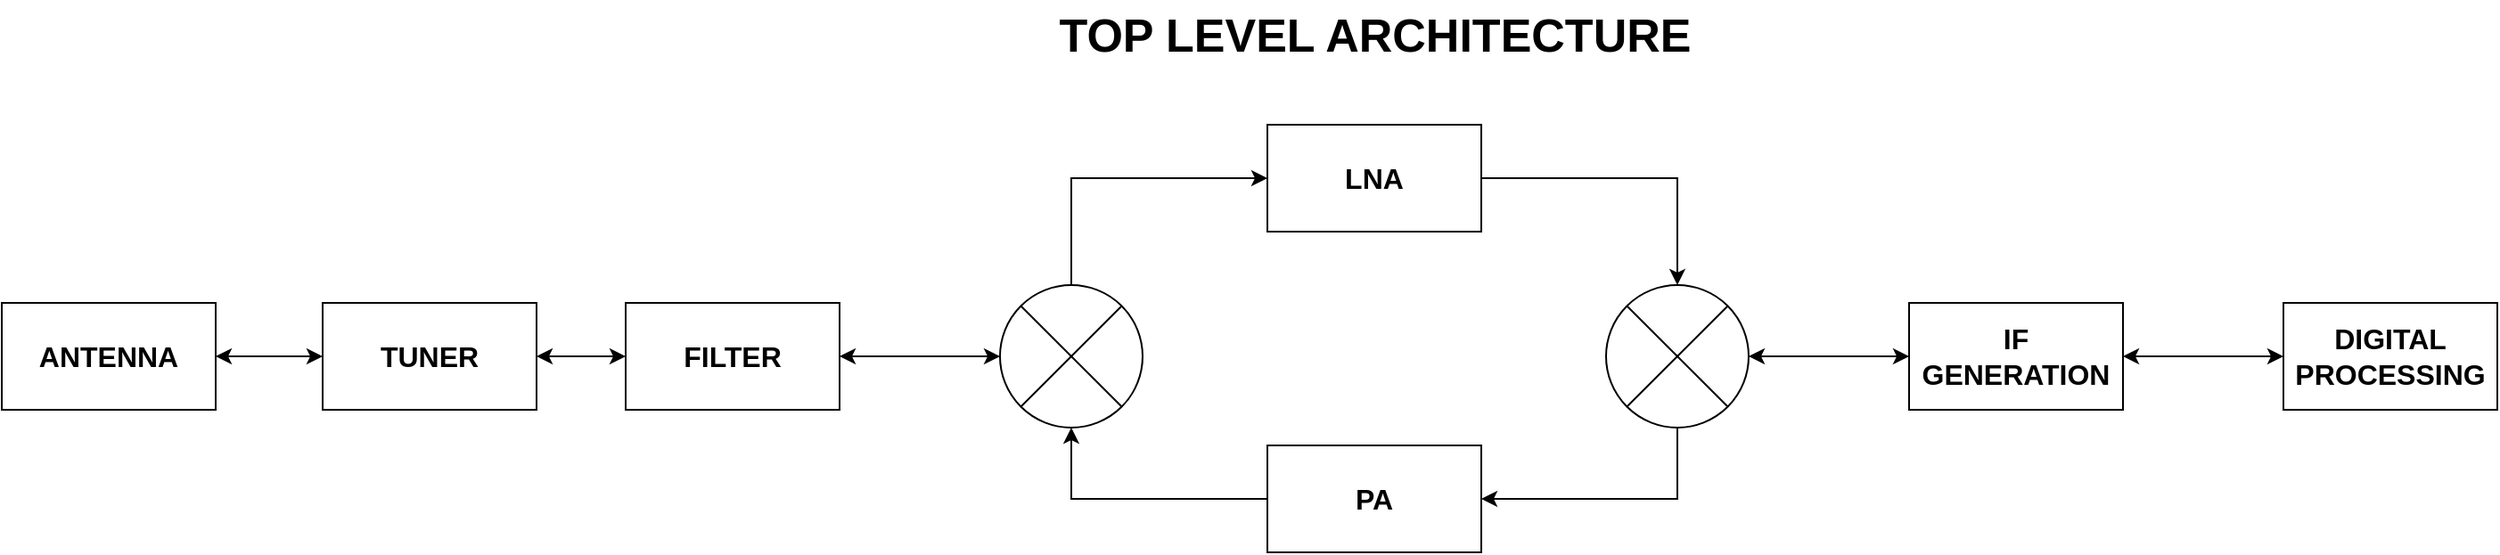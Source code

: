 <mxfile version="28.0.6" pages="3">
  <diagram id="37dsHCifBgGdeeFrEZUL" name="Top_Level_Chain">
    <mxGraphModel dx="2722" dy="1138" grid="1" gridSize="10" guides="1" tooltips="1" connect="1" arrows="1" fold="1" page="1" pageScale="1" pageWidth="827" pageHeight="1169" math="0" shadow="0">
      <root>
        <mxCell id="0" />
        <mxCell id="1" parent="0" />
        <mxCell id="EEUzir3j4xDcMTEriUhy-2" style="edgeStyle=orthogonalEdgeStyle;rounded=0;orthogonalLoop=1;jettySize=auto;html=1;entryX=0;entryY=0.5;entryDx=0;entryDy=0;startArrow=classic;startFill=1;fontStyle=1;fontSize=16;" edge="1" parent="1" source="a25ltIxKNHX0hF3KmatH-29" target="a25ltIxKNHX0hF3KmatH-30">
          <mxGeometry relative="1" as="geometry" />
        </mxCell>
        <mxCell id="a25ltIxKNHX0hF3KmatH-29" value="ANTENNA" style="rounded=0;whiteSpace=wrap;html=1;fontStyle=1;fontSize=16;" vertex="1" parent="1">
          <mxGeometry x="-80" y="610" width="120" height="60" as="geometry" />
        </mxCell>
        <mxCell id="EEUzir3j4xDcMTEriUhy-3" style="edgeStyle=orthogonalEdgeStyle;rounded=0;orthogonalLoop=1;jettySize=auto;html=1;entryX=0;entryY=0.5;entryDx=0;entryDy=0;startArrow=classic;startFill=1;fontStyle=1;fontSize=16;" edge="1" parent="1" source="a25ltIxKNHX0hF3KmatH-30" target="a25ltIxKNHX0hF3KmatH-31">
          <mxGeometry relative="1" as="geometry" />
        </mxCell>
        <mxCell id="a25ltIxKNHX0hF3KmatH-30" value="TUNER" style="rounded=0;whiteSpace=wrap;html=1;fontStyle=1;fontSize=16;" vertex="1" parent="1">
          <mxGeometry x="100" y="610" width="120" height="60" as="geometry" />
        </mxCell>
        <mxCell id="EEUzir3j4xDcMTEriUhy-4" style="edgeStyle=orthogonalEdgeStyle;rounded=0;orthogonalLoop=1;jettySize=auto;html=1;entryX=0;entryY=0.5;entryDx=0;entryDy=0;startArrow=classic;startFill=1;fontStyle=1;fontSize=16;" edge="1" parent="1" source="a25ltIxKNHX0hF3KmatH-31" target="a25ltIxKNHX0hF3KmatH-32">
          <mxGeometry relative="1" as="geometry" />
        </mxCell>
        <mxCell id="a25ltIxKNHX0hF3KmatH-31" value="FILTER" style="rounded=0;whiteSpace=wrap;html=1;fontStyle=1;fontSize=16;" vertex="1" parent="1">
          <mxGeometry x="270" y="610" width="120" height="60" as="geometry" />
        </mxCell>
        <mxCell id="EEUzir3j4xDcMTEriUhy-5" style="edgeStyle=orthogonalEdgeStyle;rounded=0;orthogonalLoop=1;jettySize=auto;html=1;entryX=0;entryY=0.5;entryDx=0;entryDy=0;fontStyle=1;fontSize=16;" edge="1" parent="1" source="a25ltIxKNHX0hF3KmatH-32" target="a25ltIxKNHX0hF3KmatH-33">
          <mxGeometry relative="1" as="geometry">
            <Array as="points">
              <mxPoint x="520" y="540" />
            </Array>
          </mxGeometry>
        </mxCell>
        <mxCell id="a25ltIxKNHX0hF3KmatH-32" value="" style="shape=sumEllipse;perimeter=ellipsePerimeter;whiteSpace=wrap;html=1;backgroundOutline=1;fontStyle=1;fontSize=16;" vertex="1" parent="1">
          <mxGeometry x="480" y="600" width="80" height="80" as="geometry" />
        </mxCell>
        <mxCell id="EEUzir3j4xDcMTEriUhy-7" style="edgeStyle=orthogonalEdgeStyle;rounded=0;orthogonalLoop=1;jettySize=auto;html=1;entryX=0.5;entryY=0;entryDx=0;entryDy=0;fontStyle=1;fontSize=16;" edge="1" parent="1" source="a25ltIxKNHX0hF3KmatH-33" target="kL7zscgjk1YYdaxadXXH-1">
          <mxGeometry relative="1" as="geometry" />
        </mxCell>
        <mxCell id="a25ltIxKNHX0hF3KmatH-33" value="LNA" style="rounded=0;whiteSpace=wrap;html=1;fontStyle=1;fontSize=16;" vertex="1" parent="1">
          <mxGeometry x="630" y="510" width="120" height="60" as="geometry" />
        </mxCell>
        <mxCell id="EEUzir3j4xDcMTEriUhy-6" style="edgeStyle=orthogonalEdgeStyle;rounded=0;orthogonalLoop=1;jettySize=auto;html=1;entryX=0.5;entryY=1;entryDx=0;entryDy=0;fontStyle=1;fontSize=16;" edge="1" parent="1" source="a25ltIxKNHX0hF3KmatH-34" target="a25ltIxKNHX0hF3KmatH-32">
          <mxGeometry relative="1" as="geometry" />
        </mxCell>
        <mxCell id="a25ltIxKNHX0hF3KmatH-34" value="PA" style="rounded=0;whiteSpace=wrap;html=1;fontStyle=1;fontSize=16;" vertex="1" parent="1">
          <mxGeometry x="630" y="690" width="120" height="60" as="geometry" />
        </mxCell>
        <mxCell id="EEUzir3j4xDcMTEriUhy-8" style="edgeStyle=orthogonalEdgeStyle;rounded=0;orthogonalLoop=1;jettySize=auto;html=1;entryX=1;entryY=0.5;entryDx=0;entryDy=0;fontStyle=1;fontSize=16;" edge="1" parent="1" source="kL7zscgjk1YYdaxadXXH-1" target="a25ltIxKNHX0hF3KmatH-34">
          <mxGeometry relative="1" as="geometry">
            <Array as="points">
              <mxPoint x="860" y="720" />
            </Array>
          </mxGeometry>
        </mxCell>
        <mxCell id="EEUzir3j4xDcMTEriUhy-9" style="edgeStyle=orthogonalEdgeStyle;rounded=0;orthogonalLoop=1;jettySize=auto;html=1;entryX=0;entryY=0.5;entryDx=0;entryDy=0;startArrow=classic;startFill=1;fontStyle=1;fontSize=16;" edge="1" parent="1" source="kL7zscgjk1YYdaxadXXH-1" target="kL7zscgjk1YYdaxadXXH-2">
          <mxGeometry relative="1" as="geometry" />
        </mxCell>
        <mxCell id="kL7zscgjk1YYdaxadXXH-1" value="" style="shape=sumEllipse;perimeter=ellipsePerimeter;whiteSpace=wrap;html=1;backgroundOutline=1;fontStyle=1;fontSize=16;" vertex="1" parent="1">
          <mxGeometry x="820" y="600" width="80" height="80" as="geometry" />
        </mxCell>
        <mxCell id="EEUzir3j4xDcMTEriUhy-10" style="edgeStyle=orthogonalEdgeStyle;rounded=0;orthogonalLoop=1;jettySize=auto;html=1;entryX=0;entryY=0.5;entryDx=0;entryDy=0;startArrow=classic;startFill=1;fontStyle=1;fontSize=16;" edge="1" parent="1" source="kL7zscgjk1YYdaxadXXH-2" target="EEUzir3j4xDcMTEriUhy-1">
          <mxGeometry relative="1" as="geometry" />
        </mxCell>
        <mxCell id="kL7zscgjk1YYdaxadXXH-2" value="IF GENERATION" style="rounded=0;whiteSpace=wrap;html=1;fontStyle=1;fontSize=16;" vertex="1" parent="1">
          <mxGeometry x="990" y="610" width="120" height="60" as="geometry" />
        </mxCell>
        <mxCell id="EEUzir3j4xDcMTEriUhy-1" value="DIGITAL PROCESSING" style="rounded=0;whiteSpace=wrap;html=1;fontStyle=1;fontSize=16;" vertex="1" parent="1">
          <mxGeometry x="1200" y="610" width="120" height="60" as="geometry" />
        </mxCell>
        <mxCell id="EEUzir3j4xDcMTEriUhy-11" value="&lt;b&gt;&lt;font style=&quot;font-size: 26px;&quot;&gt;TOP LEVEL ARCHITECTURE&lt;/font&gt;&lt;/b&gt;" style="text;html=1;align=center;verticalAlign=middle;resizable=0;points=[];autosize=1;strokeColor=none;fillColor=none;" vertex="1" parent="1">
          <mxGeometry x="500" y="440" width="380" height="40" as="geometry" />
        </mxCell>
      </root>
    </mxGraphModel>
  </diagram>
  <diagram id="C5RBs43oDa-KdzZeNtuy" name="RX_Chain">
    <mxGraphModel dx="3738" dy="1252" grid="1" gridSize="10" guides="1" tooltips="1" connect="1" arrows="1" fold="1" page="1" pageScale="1" pageWidth="827" pageHeight="1169" math="0" shadow="0">
      <root>
        <mxCell id="WIyWlLk6GJQsqaUBKTNV-0" />
        <mxCell id="WIyWlLk6GJQsqaUBKTNV-1" parent="WIyWlLk6GJQsqaUBKTNV-0" />
        <mxCell id="hkPXWiVvAHIRFbyyTnoW-1" value="" style="rounded=0;whiteSpace=wrap;html=1;dashed=1;dashPattern=8 8;" parent="WIyWlLk6GJQsqaUBKTNV-1" vertex="1">
          <mxGeometry x="315.5" y="605" width="340" height="100" as="geometry" />
        </mxCell>
        <mxCell id="dr_oI7EL4_MaKxA0laTX-92" value="" style="rounded=0;whiteSpace=wrap;html=1;dashed=1;dashPattern=8 8;" parent="WIyWlLk6GJQsqaUBKTNV-1" vertex="1">
          <mxGeometry x="890" y="367.63" width="590" height="200.25" as="geometry" />
        </mxCell>
        <mxCell id="dr_oI7EL4_MaKxA0laTX-58" value="" style="rounded=0;whiteSpace=wrap;html=1;dashed=1;dashPattern=8 8;" parent="WIyWlLk6GJQsqaUBKTNV-1" vertex="1">
          <mxGeometry x="267" y="369.75" width="593" height="220.25" as="geometry" />
        </mxCell>
        <mxCell id="Lw6fX-miKarcc394pqyk-15" style="edgeStyle=orthogonalEdgeStyle;rounded=0;orthogonalLoop=1;jettySize=auto;html=1;entryX=0.5;entryY=1;entryDx=0;entryDy=0;endSize=20.079;exitX=0.5;exitY=1;exitDx=0;exitDy=0;" parent="WIyWlLk6GJQsqaUBKTNV-1" source="dr_oI7EL4_MaKxA0laTX-93" target="Lw6fX-miKarcc394pqyk-11" edge="1">
          <mxGeometry relative="1" as="geometry">
            <Array as="points">
              <mxPoint x="1375" y="820" />
              <mxPoint x="485" y="820" />
            </Array>
          </mxGeometry>
        </mxCell>
        <mxCell id="dr_oI7EL4_MaKxA0laTX-48" value="" style="rounded=0;whiteSpace=wrap;html=1;dashed=1;dashPattern=8 8;" parent="WIyWlLk6GJQsqaUBKTNV-1" vertex="1">
          <mxGeometry x="-779" y="375.5" width="279" height="170" as="geometry" />
        </mxCell>
        <mxCell id="dr_oI7EL4_MaKxA0laTX-47" value="" style="rounded=0;whiteSpace=wrap;html=1;dashed=1;dashPattern=8 8;" parent="WIyWlLk6GJQsqaUBKTNV-1" vertex="1">
          <mxGeometry x="-470" y="370" width="720" height="200" as="geometry" />
        </mxCell>
        <mxCell id="dr_oI7EL4_MaKxA0laTX-46" value="" style="rounded=0;whiteSpace=wrap;html=1;dashed=1;dashPattern=8 8;" parent="WIyWlLk6GJQsqaUBKTNV-1" vertex="1">
          <mxGeometry x="-894" y="369.75" width="100" height="170" as="geometry" />
        </mxCell>
        <mxCell id="dr_oI7EL4_MaKxA0laTX-45" value="" style="rounded=0;whiteSpace=wrap;html=1;dashed=1;dashPattern=8 8;" parent="WIyWlLk6GJQsqaUBKTNV-1" vertex="1">
          <mxGeometry x="-1009" y="370" width="100" height="170" as="geometry" />
        </mxCell>
        <mxCell id="8ZbKHl81lls4W-tDEg7p-10" style="edgeStyle=orthogonalEdgeStyle;rounded=0;orthogonalLoop=1;jettySize=auto;html=1;entryX=0;entryY=0.5;entryDx=0;entryDy=0;" parent="WIyWlLk6GJQsqaUBKTNV-1" source="-i-UFFwSyRMbfbkfrYCn-6" target="8ZbKHl81lls4W-tDEg7p-0" edge="1">
          <mxGeometry relative="1" as="geometry" />
        </mxCell>
        <mxCell id="-i-UFFwSyRMbfbkfrYCn-6" value="Limitter" style="rounded=0;whiteSpace=wrap;html=1;" parent="WIyWlLk6GJQsqaUBKTNV-1" vertex="1">
          <mxGeometry x="-759" y="440" width="70" height="40" as="geometry" />
        </mxCell>
        <mxCell id="-i-UFFwSyRMbfbkfrYCn-7" value="" style="endArrow=classic;html=1;rounded=0;entryX=0;entryY=0.5;entryDx=0;entryDy=0;" parent="WIyWlLk6GJQsqaUBKTNV-1" source="Qe9bErmI2PUYyQ3oxX9a-11" target="-i-UFFwSyRMbfbkfrYCn-6" edge="1">
          <mxGeometry width="50" height="50" relative="1" as="geometry">
            <mxPoint x="-929" y="460" as="sourcePoint" />
            <mxPoint x="-619" y="410" as="targetPoint" />
          </mxGeometry>
        </mxCell>
        <mxCell id="8ZbKHl81lls4W-tDEg7p-9" value="" style="group" parent="WIyWlLk6GJQsqaUBKTNV-1" vertex="1" connectable="0">
          <mxGeometry x="-629" y="420" width="100" height="80" as="geometry" />
        </mxCell>
        <mxCell id="8ZbKHl81lls4W-tDEg7p-0" value="" style="rounded=0;whiteSpace=wrap;html=1;" parent="8ZbKHl81lls4W-tDEg7p-9" vertex="1">
          <mxGeometry width="100" height="80" as="geometry" />
        </mxCell>
        <mxCell id="8ZbKHl81lls4W-tDEg7p-6" value="" style="group" parent="8ZbKHl81lls4W-tDEg7p-9" vertex="1" connectable="0">
          <mxGeometry x="30" y="10" width="40" height="60" as="geometry" />
        </mxCell>
        <mxCell id="8ZbKHl81lls4W-tDEg7p-2" value="" style="curved=1;endArrow=dash;html=1;rounded=0;endFill=0;" parent="8ZbKHl81lls4W-tDEg7p-6" edge="1">
          <mxGeometry width="50" height="50" relative="1" as="geometry">
            <mxPoint y="10" as="sourcePoint" />
            <mxPoint x="40" y="20" as="targetPoint" />
            <Array as="points">
              <mxPoint y="20" />
              <mxPoint x="20" y="20" />
              <mxPoint x="20" />
              <mxPoint x="40" />
              <mxPoint x="40" y="20" />
              <mxPoint x="40" y="10" />
            </Array>
          </mxGeometry>
        </mxCell>
        <mxCell id="8ZbKHl81lls4W-tDEg7p-4" value="" style="curved=1;endArrow=blockThin;html=1;rounded=0;endFill=1;" parent="8ZbKHl81lls4W-tDEg7p-6" edge="1">
          <mxGeometry width="50" height="50" relative="1" as="geometry">
            <mxPoint y="30" as="sourcePoint" />
            <mxPoint x="40" y="40" as="targetPoint" />
            <Array as="points">
              <mxPoint y="40" />
              <mxPoint x="20" y="40" />
              <mxPoint x="20" y="20" />
              <mxPoint x="40" y="20" />
              <mxPoint x="40" y="40" />
              <mxPoint x="40" y="30" />
            </Array>
          </mxGeometry>
        </mxCell>
        <mxCell id="8ZbKHl81lls4W-tDEg7p-5" value="" style="curved=1;endArrow=dash;html=1;rounded=0;endFill=0;" parent="8ZbKHl81lls4W-tDEg7p-6" edge="1">
          <mxGeometry width="50" height="50" relative="1" as="geometry">
            <mxPoint y="50" as="sourcePoint" />
            <mxPoint x="40" y="60" as="targetPoint" />
            <Array as="points">
              <mxPoint y="60" />
              <mxPoint x="20" y="60" />
              <mxPoint x="20" y="40" />
              <mxPoint x="40" y="40" />
              <mxPoint x="40" y="60" />
              <mxPoint x="40" y="50" />
            </Array>
          </mxGeometry>
        </mxCell>
        <mxCell id="8ZbKHl81lls4W-tDEg7p-13" value="&lt;b&gt;&lt;font style=&quot;font-size: 14px;&quot;&gt;BPF&lt;/font&gt;&lt;/b&gt;" style="text;html=1;align=center;verticalAlign=middle;resizable=0;points=[];autosize=1;strokeColor=none;fillColor=none;" parent="WIyWlLk6GJQsqaUBKTNV-1" vertex="1">
          <mxGeometry x="-604" y="500" width="50" height="30" as="geometry" />
        </mxCell>
        <mxCell id="Qe9bErmI2PUYyQ3oxX9a-6" style="edgeStyle=orthogonalEdgeStyle;rounded=0;orthogonalLoop=1;jettySize=auto;html=1;entryX=0;entryY=0.5;entryDx=0;entryDy=0;" parent="WIyWlLk6GJQsqaUBKTNV-1" source="8ZbKHl81lls4W-tDEg7p-23" target="Qe9bErmI2PUYyQ3oxX9a-1" edge="1">
          <mxGeometry relative="1" as="geometry">
            <mxPoint x="341.0" y="460" as="targetPoint" />
          </mxGeometry>
        </mxCell>
        <mxCell id="Qe9bErmI2PUYyQ3oxX9a-31" value="IF1:&lt;div&gt;160MHz&lt;/div&gt;" style="edgeLabel;html=1;align=center;verticalAlign=middle;resizable=0;points=[];" parent="Qe9bErmI2PUYyQ3oxX9a-6" vertex="1" connectable="0">
          <mxGeometry x="-0.397" y="2" relative="1" as="geometry">
            <mxPoint x="12" y="2" as="offset" />
          </mxGeometry>
        </mxCell>
        <mxCell id="8ZbKHl81lls4W-tDEg7p-23" value="" style="shape=sumEllipse;perimeter=ellipsePerimeter;whiteSpace=wrap;html=1;backgroundOutline=1;" parent="WIyWlLk6GJQsqaUBKTNV-1" vertex="1">
          <mxGeometry x="320" y="435" width="50" height="50" as="geometry" />
        </mxCell>
        <mxCell id="Qe9bErmI2PUYyQ3oxX9a-0" value="" style="group" parent="WIyWlLk6GJQsqaUBKTNV-1" vertex="1" connectable="0">
          <mxGeometry x="441" y="420.5" width="100" height="80" as="geometry" />
        </mxCell>
        <mxCell id="Qe9bErmI2PUYyQ3oxX9a-1" value="" style="rounded=0;whiteSpace=wrap;html=1;" parent="Qe9bErmI2PUYyQ3oxX9a-0" vertex="1">
          <mxGeometry width="100" height="80" as="geometry" />
        </mxCell>
        <mxCell id="Qe9bErmI2PUYyQ3oxX9a-2" value="" style="group" parent="Qe9bErmI2PUYyQ3oxX9a-0" vertex="1" connectable="0">
          <mxGeometry x="30" y="10" width="40" height="60" as="geometry" />
        </mxCell>
        <mxCell id="Qe9bErmI2PUYyQ3oxX9a-3" value="" style="curved=1;endArrow=dash;html=1;rounded=0;endFill=0;" parent="Qe9bErmI2PUYyQ3oxX9a-2" edge="1">
          <mxGeometry width="50" height="50" relative="1" as="geometry">
            <mxPoint y="10" as="sourcePoint" />
            <mxPoint x="40" y="20" as="targetPoint" />
            <Array as="points">
              <mxPoint y="20" />
              <mxPoint x="20" y="20" />
              <mxPoint x="20" />
              <mxPoint x="40" />
              <mxPoint x="40" y="20" />
              <mxPoint x="40" y="10" />
            </Array>
          </mxGeometry>
        </mxCell>
        <mxCell id="Qe9bErmI2PUYyQ3oxX9a-4" value="" style="curved=1;endArrow=blockThin;html=1;rounded=0;endFill=1;" parent="Qe9bErmI2PUYyQ3oxX9a-2" edge="1">
          <mxGeometry width="50" height="50" relative="1" as="geometry">
            <mxPoint y="30" as="sourcePoint" />
            <mxPoint x="40" y="40" as="targetPoint" />
            <Array as="points">
              <mxPoint y="40" />
              <mxPoint x="20" y="40" />
              <mxPoint x="20" y="20" />
              <mxPoint x="40" y="20" />
              <mxPoint x="40" y="40" />
              <mxPoint x="40" y="30" />
            </Array>
          </mxGeometry>
        </mxCell>
        <mxCell id="Qe9bErmI2PUYyQ3oxX9a-5" value="" style="curved=1;endArrow=dash;html=1;rounded=0;endFill=0;" parent="Qe9bErmI2PUYyQ3oxX9a-2" edge="1">
          <mxGeometry width="50" height="50" relative="1" as="geometry">
            <mxPoint y="50" as="sourcePoint" />
            <mxPoint x="40" y="60" as="targetPoint" />
            <Array as="points">
              <mxPoint y="60" />
              <mxPoint x="20" y="60" />
              <mxPoint x="20" y="40" />
              <mxPoint x="40" y="40" />
              <mxPoint x="40" y="60" />
              <mxPoint x="40" y="50" />
            </Array>
          </mxGeometry>
        </mxCell>
        <mxCell id="Qe9bErmI2PUYyQ3oxX9a-7" value="&lt;b&gt;&lt;font style=&quot;font-size: 14px;&quot;&gt;BPF&lt;/font&gt;&lt;/b&gt;" style="text;html=1;align=center;verticalAlign=middle;resizable=0;points=[];autosize=1;strokeColor=none;fillColor=none;" parent="WIyWlLk6GJQsqaUBKTNV-1" vertex="1">
          <mxGeometry x="466" y="390.5" width="50" height="30" as="geometry" />
        </mxCell>
        <mxCell id="Qe9bErmI2PUYyQ3oxX9a-10" value="" style="group" parent="WIyWlLk6GJQsqaUBKTNV-1" vertex="1" connectable="0">
          <mxGeometry x="-1009" y="400" width="100" height="112" as="geometry" />
        </mxCell>
        <mxCell id="-i-UFFwSyRMbfbkfrYCn-5" value="Ant" style="text;html=1;align=center;verticalAlign=middle;resizable=0;points=[];autosize=1;strokeColor=none;fillColor=none;" parent="Qe9bErmI2PUYyQ3oxX9a-10" vertex="1">
          <mxGeometry x="30" width="40" height="30" as="geometry" />
        </mxCell>
        <mxCell id="Qe9bErmI2PUYyQ3oxX9a-8" value="3MHz-150MHz" style="text;html=1;align=center;verticalAlign=middle;resizable=0;points=[];autosize=1;strokeColor=none;fillColor=none;" parent="Qe9bErmI2PUYyQ3oxX9a-10" vertex="1">
          <mxGeometry y="82" width="100" height="30" as="geometry" />
        </mxCell>
        <mxCell id="Qe9bErmI2PUYyQ3oxX9a-9" value="" style="group" parent="Qe9bErmI2PUYyQ3oxX9a-10" vertex="1" connectable="0">
          <mxGeometry x="40" y="22" width="20" height="60" as="geometry" />
        </mxCell>
        <mxCell id="-i-UFFwSyRMbfbkfrYCn-0" value="" style="endArrow=none;html=1;rounded=0;" parent="Qe9bErmI2PUYyQ3oxX9a-9" edge="1">
          <mxGeometry width="50" height="50" relative="1" as="geometry">
            <mxPoint x="10" y="60" as="sourcePoint" />
            <mxPoint x="10" as="targetPoint" />
          </mxGeometry>
        </mxCell>
        <mxCell id="-i-UFFwSyRMbfbkfrYCn-2" value="" style="endArrow=none;html=1;rounded=0;" parent="Qe9bErmI2PUYyQ3oxX9a-9" edge="1">
          <mxGeometry width="50" height="50" relative="1" as="geometry">
            <mxPoint x="10" y="30" as="sourcePoint" />
            <mxPoint x="20" y="10" as="targetPoint" />
          </mxGeometry>
        </mxCell>
        <mxCell id="-i-UFFwSyRMbfbkfrYCn-3" value="" style="endArrow=none;html=1;rounded=0;" parent="Qe9bErmI2PUYyQ3oxX9a-9" edge="1">
          <mxGeometry width="50" height="50" relative="1" as="geometry">
            <mxPoint x="10" y="30" as="sourcePoint" />
            <mxPoint y="10" as="targetPoint" />
          </mxGeometry>
        </mxCell>
        <mxCell id="-i-UFFwSyRMbfbkfrYCn-4" value="" style="endArrow=none;html=1;rounded=0;" parent="Qe9bErmI2PUYyQ3oxX9a-9" edge="1">
          <mxGeometry width="50" height="50" relative="1" as="geometry">
            <mxPoint y="10" as="sourcePoint" />
            <mxPoint x="20" y="10" as="targetPoint" />
          </mxGeometry>
        </mxCell>
        <mxCell id="Qe9bErmI2PUYyQ3oxX9a-12" value="" style="endArrow=classic;html=1;rounded=0;entryX=0;entryY=0.5;entryDx=0;entryDy=0;" parent="WIyWlLk6GJQsqaUBKTNV-1" target="Qe9bErmI2PUYyQ3oxX9a-11" edge="1">
          <mxGeometry width="50" height="50" relative="1" as="geometry">
            <mxPoint x="-959" y="461" as="sourcePoint" />
            <mxPoint x="-769" y="460" as="targetPoint" />
          </mxGeometry>
        </mxCell>
        <mxCell id="Qe9bErmI2PUYyQ3oxX9a-11" value="Tuner" style="rounded=0;whiteSpace=wrap;html=1;" parent="WIyWlLk6GJQsqaUBKTNV-1" vertex="1">
          <mxGeometry x="-879" y="440.5" width="70" height="40" as="geometry" />
        </mxCell>
        <mxCell id="Qe9bErmI2PUYyQ3oxX9a-13" value="Vswr:&lt;br&gt;1:1" style="text;html=1;align=center;verticalAlign=middle;resizable=0;points=[];autosize=1;strokeColor=none;fillColor=none;" parent="WIyWlLk6GJQsqaUBKTNV-1" vertex="1">
          <mxGeometry x="-869" y="480.5" width="50" height="40" as="geometry" />
        </mxCell>
        <mxCell id="Qe9bErmI2PUYyQ3oxX9a-14" value="5dBm" style="text;html=1;align=center;verticalAlign=middle;resizable=0;points=[];autosize=1;strokeColor=none;fillColor=none;" parent="WIyWlLk6GJQsqaUBKTNV-1" vertex="1">
          <mxGeometry x="-754" y="478" width="50" height="30" as="geometry" />
        </mxCell>
        <mxCell id="Qe9bErmI2PUYyQ3oxX9a-15" value="" style="endArrow=classic;html=1;rounded=0;entryX=0.5;entryY=1;entryDx=0;entryDy=0;" parent="WIyWlLk6GJQsqaUBKTNV-1" source="Qe9bErmI2PUYyQ3oxX9a-16" target="8ZbKHl81lls4W-tDEg7p-23" edge="1">
          <mxGeometry width="50" height="50" relative="1" as="geometry">
            <mxPoint x="256" y="530" as="sourcePoint" />
            <mxPoint x="251" y="490" as="targetPoint" />
          </mxGeometry>
        </mxCell>
        <mxCell id="Qe9bErmI2PUYyQ3oxX9a-16" value="&lt;b&gt;LO1&lt;/b&gt;" style="text;html=1;align=center;verticalAlign=middle;resizable=0;points=[];autosize=1;strokeColor=none;fillColor=none;" parent="WIyWlLk6GJQsqaUBKTNV-1" vertex="1">
          <mxGeometry x="320" y="530" width="50" height="30" as="geometry" />
        </mxCell>
        <mxCell id="Qe9bErmI2PUYyQ3oxX9a-17" value="M1-&amp;nbsp;&lt;div&gt;Up Conversion&lt;/div&gt;" style="text;html=1;align=center;verticalAlign=middle;resizable=0;points=[];autosize=1;strokeColor=none;fillColor=none;" parent="WIyWlLk6GJQsqaUBKTNV-1" vertex="1">
          <mxGeometry x="301" y="367.63" width="100" height="40" as="geometry" />
        </mxCell>
        <mxCell id="Qe9bErmI2PUYyQ3oxX9a-18" style="edgeStyle=orthogonalEdgeStyle;rounded=0;orthogonalLoop=1;jettySize=auto;html=1;entryX=0;entryY=0.5;entryDx=0;entryDy=0;" parent="WIyWlLk6GJQsqaUBKTNV-1" source="Qe9bErmI2PUYyQ3oxX9a-19" target="Qe9bErmI2PUYyQ3oxX9a-22" edge="1">
          <mxGeometry relative="1" as="geometry">
            <mxPoint x="606.0" y="460" as="targetPoint" />
          </mxGeometry>
        </mxCell>
        <mxCell id="dr_oI7EL4_MaKxA0laTX-2" value="IF2:&lt;div&gt;5MHZ&lt;/div&gt;" style="edgeLabel;html=1;align=center;verticalAlign=middle;resizable=0;points=[];" parent="Qe9bErmI2PUYyQ3oxX9a-18" vertex="1" connectable="0">
          <mxGeometry x="-0.172" y="-2" relative="1" as="geometry">
            <mxPoint as="offset" />
          </mxGeometry>
        </mxCell>
        <mxCell id="Qe9bErmI2PUYyQ3oxX9a-19" value="" style="shape=sumEllipse;perimeter=ellipsePerimeter;whiteSpace=wrap;html=1;backgroundOutline=1;" parent="WIyWlLk6GJQsqaUBKTNV-1" vertex="1">
          <mxGeometry x="596" y="435.5" width="50" height="50" as="geometry" />
        </mxCell>
        <mxCell id="Qe9bErmI2PUYyQ3oxX9a-20" style="edgeStyle=orthogonalEdgeStyle;rounded=0;orthogonalLoop=1;jettySize=auto;html=1;exitX=1;exitY=0.5;exitDx=0;exitDy=0;entryX=0;entryY=0.5;entryDx=0;entryDy=0;" parent="WIyWlLk6GJQsqaUBKTNV-1" source="Qe9bErmI2PUYyQ3oxX9a-1" target="Qe9bErmI2PUYyQ3oxX9a-19" edge="1">
          <mxGeometry relative="1" as="geometry">
            <mxPoint x="441" y="461" as="sourcePoint" />
          </mxGeometry>
        </mxCell>
        <mxCell id="Qe9bErmI2PUYyQ3oxX9a-21" value="" style="group" parent="WIyWlLk6GJQsqaUBKTNV-1" vertex="1" connectable="0">
          <mxGeometry x="721" y="420.5" width="100" height="80" as="geometry" />
        </mxCell>
        <mxCell id="Qe9bErmI2PUYyQ3oxX9a-22" value="" style="rounded=0;whiteSpace=wrap;html=1;" parent="Qe9bErmI2PUYyQ3oxX9a-21" vertex="1">
          <mxGeometry width="100" height="80" as="geometry" />
        </mxCell>
        <mxCell id="Qe9bErmI2PUYyQ3oxX9a-23" value="" style="group" parent="Qe9bErmI2PUYyQ3oxX9a-21" vertex="1" connectable="0">
          <mxGeometry x="30" y="10" width="40" height="60" as="geometry" />
        </mxCell>
        <mxCell id="Qe9bErmI2PUYyQ3oxX9a-24" value="" style="curved=1;endArrow=dash;html=1;rounded=0;endFill=0;" parent="Qe9bErmI2PUYyQ3oxX9a-23" edge="1">
          <mxGeometry width="50" height="50" relative="1" as="geometry">
            <mxPoint y="10" as="sourcePoint" />
            <mxPoint x="40" y="20" as="targetPoint" />
            <Array as="points">
              <mxPoint y="20" />
              <mxPoint x="20" y="20" />
              <mxPoint x="20" />
              <mxPoint x="40" />
              <mxPoint x="40" y="20" />
              <mxPoint x="40" y="10" />
            </Array>
          </mxGeometry>
        </mxCell>
        <mxCell id="Qe9bErmI2PUYyQ3oxX9a-25" value="" style="curved=1;endArrow=blockThin;html=1;rounded=0;endFill=1;" parent="Qe9bErmI2PUYyQ3oxX9a-23" edge="1">
          <mxGeometry width="50" height="50" relative="1" as="geometry">
            <mxPoint y="30" as="sourcePoint" />
            <mxPoint x="40" y="40" as="targetPoint" />
            <Array as="points">
              <mxPoint y="40" />
              <mxPoint x="20" y="40" />
              <mxPoint x="20" y="20" />
              <mxPoint x="40" y="20" />
              <mxPoint x="40" y="40" />
              <mxPoint x="40" y="30" />
            </Array>
          </mxGeometry>
        </mxCell>
        <mxCell id="Qe9bErmI2PUYyQ3oxX9a-26" value="" style="curved=1;endArrow=dash;html=1;rounded=0;endFill=0;" parent="Qe9bErmI2PUYyQ3oxX9a-23" edge="1">
          <mxGeometry width="50" height="50" relative="1" as="geometry">
            <mxPoint y="50" as="sourcePoint" />
            <mxPoint x="40" y="60" as="targetPoint" />
            <Array as="points">
              <mxPoint y="60" />
              <mxPoint x="20" y="60" />
              <mxPoint x="20" y="40" />
              <mxPoint x="40" y="40" />
              <mxPoint x="40" y="60" />
              <mxPoint x="40" y="50" />
            </Array>
          </mxGeometry>
        </mxCell>
        <mxCell id="Qe9bErmI2PUYyQ3oxX9a-27" value="" style="endArrow=classic;html=1;rounded=0;entryX=0.5;entryY=1;entryDx=0;entryDy=0;" parent="WIyWlLk6GJQsqaUBKTNV-1" source="Qe9bErmI2PUYyQ3oxX9a-29" target="Qe9bErmI2PUYyQ3oxX9a-19" edge="1">
          <mxGeometry width="50" height="50" relative="1" as="geometry">
            <mxPoint x="521" y="530" as="sourcePoint" />
            <mxPoint x="516" y="490" as="targetPoint" />
          </mxGeometry>
        </mxCell>
        <mxCell id="Qe9bErmI2PUYyQ3oxX9a-28" value="M2-&lt;br&gt;Down Conversion" style="text;html=1;align=center;verticalAlign=middle;resizable=0;points=[];autosize=1;strokeColor=none;fillColor=none;" parent="WIyWlLk6GJQsqaUBKTNV-1" vertex="1">
          <mxGeometry x="561" y="370" width="120" height="40" as="geometry" />
        </mxCell>
        <mxCell id="Qe9bErmI2PUYyQ3oxX9a-29" value="&lt;b&gt;LO2&lt;/b&gt;" style="text;html=1;align=center;verticalAlign=middle;resizable=0;points=[];autosize=1;strokeColor=none;fillColor=none;" parent="WIyWlLk6GJQsqaUBKTNV-1" vertex="1">
          <mxGeometry x="596" y="527" width="50" height="30" as="geometry" />
        </mxCell>
        <mxCell id="Qe9bErmI2PUYyQ3oxX9a-30" value="&lt;b&gt;&lt;font style=&quot;font-size: 14px;&quot;&gt;BPF&lt;/font&gt;&lt;/b&gt;" style="text;html=1;align=center;verticalAlign=middle;resizable=0;points=[];autosize=1;strokeColor=none;fillColor=none;" parent="WIyWlLk6GJQsqaUBKTNV-1" vertex="1">
          <mxGeometry x="746" y="390.5" width="50" height="30" as="geometry" />
        </mxCell>
        <mxCell id="dr_oI7EL4_MaKxA0laTX-0" value="&lt;font style=&quot;font-size: 17px;&quot;&gt;Notes:&lt;br&gt;1. IF1: 160MHz is a relatively quiet band - used by non-Amature.&lt;br&gt;2. LO2&amp;gt;IF1 to prevent spectral inversion. LO2=165MHz&lt;br&gt;3. LO3&amp;gt;IF2&amp;nbsp;&lt;/font&gt;&lt;span style=&quot;font-size: 17px;&quot;&gt;to prevent spectral inversion. LO2=5.2MHz&lt;br&gt;4. ** Aplification phase: gain of each LNA is 22dB.. if the power &amp;gt; 5dB &lt;br&gt;&lt;span style=&quot;white-space: pre;&quot;&gt;&#x9;&lt;/span&gt;after 3rd LNA then limitted to 5dBm, same opration after 4th LNA&lt;br&gt;&lt;/span&gt;" style="text;html=1;align=left;verticalAlign=middle;resizable=0;points=[];autosize=1;strokeColor=default;fillColor=none;" parent="WIyWlLk6GJQsqaUBKTNV-1" vertex="1">
          <mxGeometry x="-1010" y="615" width="550" height="140" as="geometry" />
        </mxCell>
        <mxCell id="dr_oI7EL4_MaKxA0laTX-17" style="edgeStyle=orthogonalEdgeStyle;rounded=0;orthogonalLoop=1;jettySize=auto;html=1;entryX=0;entryY=0.5;entryDx=0;entryDy=0;" parent="WIyWlLk6GJQsqaUBKTNV-1" source="Qe9bErmI2PUYyQ3oxX9a-22" target="dr_oI7EL4_MaKxA0laTX-84" edge="1">
          <mxGeometry relative="1" as="geometry">
            <mxPoint x="890" y="460" as="targetPoint" />
          </mxGeometry>
        </mxCell>
        <mxCell id="dr_oI7EL4_MaKxA0laTX-49" value="" style="group" parent="WIyWlLk6GJQsqaUBKTNV-1" vertex="1" connectable="0">
          <mxGeometry x="-430" y="420.5" width="100" height="80" as="geometry" />
        </mxCell>
        <mxCell id="dr_oI7EL4_MaKxA0laTX-50" value="" style="rounded=0;whiteSpace=wrap;html=1;" parent="dr_oI7EL4_MaKxA0laTX-49" vertex="1">
          <mxGeometry width="100" height="80" as="geometry" />
        </mxCell>
        <mxCell id="dr_oI7EL4_MaKxA0laTX-51" value="" style="group" parent="dr_oI7EL4_MaKxA0laTX-49" vertex="1" connectable="0">
          <mxGeometry x="30" y="10" width="40" height="60" as="geometry" />
        </mxCell>
        <mxCell id="dr_oI7EL4_MaKxA0laTX-52" value="" style="curved=1;endArrow=dash;html=1;rounded=0;endFill=0;" parent="dr_oI7EL4_MaKxA0laTX-51" edge="1">
          <mxGeometry width="50" height="50" relative="1" as="geometry">
            <mxPoint y="10" as="sourcePoint" />
            <mxPoint x="40" y="20" as="targetPoint" />
            <Array as="points">
              <mxPoint y="20" />
              <mxPoint x="20" y="20" />
              <mxPoint x="20" />
              <mxPoint x="40" />
              <mxPoint x="40" y="20" />
              <mxPoint x="40" y="10" />
            </Array>
          </mxGeometry>
        </mxCell>
        <mxCell id="dr_oI7EL4_MaKxA0laTX-53" value="" style="curved=1;endArrow=dash;html=1;rounded=0;endFill=0;" parent="dr_oI7EL4_MaKxA0laTX-51" edge="1">
          <mxGeometry width="50" height="50" relative="1" as="geometry">
            <mxPoint y="30" as="sourcePoint" />
            <mxPoint x="40" y="40" as="targetPoint" />
            <Array as="points">
              <mxPoint y="40" />
              <mxPoint x="20" y="40" />
              <mxPoint x="20" y="20" />
              <mxPoint x="40" y="20" />
              <mxPoint x="40" y="40" />
              <mxPoint x="40" y="30" />
            </Array>
          </mxGeometry>
        </mxCell>
        <mxCell id="dr_oI7EL4_MaKxA0laTX-54" value="" style="curved=1;endArrow=classic;html=1;rounded=0;endFill=1;" parent="dr_oI7EL4_MaKxA0laTX-51" edge="1">
          <mxGeometry width="50" height="50" relative="1" as="geometry">
            <mxPoint y="50" as="sourcePoint" />
            <mxPoint x="40" y="60" as="targetPoint" />
            <Array as="points">
              <mxPoint y="60" />
              <mxPoint x="20" y="60" />
              <mxPoint x="20" y="40" />
              <mxPoint x="40" y="40" />
              <mxPoint x="40" y="60" />
              <mxPoint x="40" y="50" />
            </Array>
          </mxGeometry>
        </mxCell>
        <mxCell id="dr_oI7EL4_MaKxA0laTX-55" style="edgeStyle=orthogonalEdgeStyle;rounded=0;orthogonalLoop=1;jettySize=auto;html=1;exitX=1;exitY=0.5;exitDx=0;exitDy=0;entryX=0;entryY=0.5;entryDx=0;entryDy=0;" parent="WIyWlLk6GJQsqaUBKTNV-1" source="8ZbKHl81lls4W-tDEg7p-0" target="dr_oI7EL4_MaKxA0laTX-50" edge="1">
          <mxGeometry relative="1" as="geometry" />
        </mxCell>
        <mxCell id="dr_oI7EL4_MaKxA0laTX-57" value="&lt;b&gt;Roofing&lt;br&gt;LPF&lt;/b&gt;" style="text;html=1;align=center;verticalAlign=middle;resizable=0;points=[];autosize=1;strokeColor=none;fillColor=none;" parent="WIyWlLk6GJQsqaUBKTNV-1" vertex="1">
          <mxGeometry x="-415" y="380.5" width="70" height="40" as="geometry" />
        </mxCell>
        <mxCell id="dr_oI7EL4_MaKxA0laTX-84" value="IF quad Demodulator" style="rounded=0;whiteSpace=wrap;html=1;" parent="WIyWlLk6GJQsqaUBKTNV-1" vertex="1">
          <mxGeometry x="970" y="417.75" width="110" height="85.5" as="geometry" />
        </mxCell>
        <mxCell id="dr_oI7EL4_MaKxA0laTX-86" value="AD8339 (best but consider cost) or &lt;br&gt;CMX970Q7(consider IF2)&amp;nbsp;" style="text;html=1;align=center;verticalAlign=middle;resizable=0;points=[];autosize=1;strokeColor=none;fillColor=none;" parent="WIyWlLk6GJQsqaUBKTNV-1" vertex="1">
          <mxGeometry x="930" y="377.75" width="210" height="40" as="geometry" />
        </mxCell>
        <mxCell id="Lw6fX-miKarcc394pqyk-4" style="edgeStyle=orthogonalEdgeStyle;rounded=0;orthogonalLoop=1;jettySize=auto;html=1;exitX=1;exitY=0.25;exitDx=0;exitDy=0;entryX=0;entryY=0.25;entryDx=0;entryDy=0;" parent="WIyWlLk6GJQsqaUBKTNV-1" source="dr_oI7EL4_MaKxA0laTX-87" target="dr_oI7EL4_MaKxA0laTX-93" edge="1">
          <mxGeometry relative="1" as="geometry" />
        </mxCell>
        <mxCell id="Lw6fX-miKarcc394pqyk-6" value="I" style="edgeLabel;html=1;align=center;verticalAlign=middle;resizable=0;points=[];" parent="Lw6fX-miKarcc394pqyk-4" vertex="1" connectable="0">
          <mxGeometry x="-0.08" y="-1" relative="1" as="geometry">
            <mxPoint as="offset" />
          </mxGeometry>
        </mxCell>
        <mxCell id="Lw6fX-miKarcc394pqyk-5" style="edgeStyle=orthogonalEdgeStyle;rounded=0;orthogonalLoop=1;jettySize=auto;html=1;exitX=1;exitY=0.75;exitDx=0;exitDy=0;entryX=0;entryY=0.75;entryDx=0;entryDy=0;" parent="WIyWlLk6GJQsqaUBKTNV-1" source="dr_oI7EL4_MaKxA0laTX-87" target="dr_oI7EL4_MaKxA0laTX-93" edge="1">
          <mxGeometry relative="1" as="geometry" />
        </mxCell>
        <mxCell id="Lw6fX-miKarcc394pqyk-7" value="Q" style="edgeLabel;html=1;align=center;verticalAlign=middle;resizable=0;points=[];" parent="Lw6fX-miKarcc394pqyk-5" vertex="1" connectable="0">
          <mxGeometry x="0.062" y="-2" relative="1" as="geometry">
            <mxPoint as="offset" />
          </mxGeometry>
        </mxCell>
        <mxCell id="dr_oI7EL4_MaKxA0laTX-87" value="ADC" style="rounded=0;whiteSpace=wrap;html=1;" parent="WIyWlLk6GJQsqaUBKTNV-1" vertex="1">
          <mxGeometry x="1190" y="415.5" width="70" height="92" as="geometry" />
        </mxCell>
        <mxCell id="dr_oI7EL4_MaKxA0laTX-88" style="edgeStyle=orthogonalEdgeStyle;rounded=0;orthogonalLoop=1;jettySize=auto;html=1;exitX=1;exitY=0.25;exitDx=0;exitDy=0;entryX=0;entryY=0.25;entryDx=0;entryDy=0;" parent="WIyWlLk6GJQsqaUBKTNV-1" source="dr_oI7EL4_MaKxA0laTX-84" target="dr_oI7EL4_MaKxA0laTX-87" edge="1">
          <mxGeometry relative="1" as="geometry">
            <mxPoint x="1140" y="441.5" as="sourcePoint" />
          </mxGeometry>
        </mxCell>
        <mxCell id="dr_oI7EL4_MaKxA0laTX-89" value="I" style="edgeLabel;html=1;align=center;verticalAlign=middle;resizable=0;points=[];" parent="dr_oI7EL4_MaKxA0laTX-88" vertex="1" connectable="0">
          <mxGeometry x="0.271" y="1" relative="1" as="geometry">
            <mxPoint x="-21" y="1" as="offset" />
          </mxGeometry>
        </mxCell>
        <mxCell id="dr_oI7EL4_MaKxA0laTX-90" style="edgeStyle=orthogonalEdgeStyle;rounded=0;orthogonalLoop=1;jettySize=auto;html=1;exitX=1;exitY=0.79;exitDx=0;exitDy=0;entryX=0;entryY=0.75;entryDx=0;entryDy=0;exitPerimeter=0;" parent="WIyWlLk6GJQsqaUBKTNV-1" source="dr_oI7EL4_MaKxA0laTX-84" target="dr_oI7EL4_MaKxA0laTX-87" edge="1">
          <mxGeometry relative="1" as="geometry">
            <mxPoint x="1140" y="481.5" as="sourcePoint" />
          </mxGeometry>
        </mxCell>
        <mxCell id="dr_oI7EL4_MaKxA0laTX-91" value="Q" style="edgeLabel;html=1;align=center;verticalAlign=middle;resizable=0;points=[];" parent="dr_oI7EL4_MaKxA0laTX-90" vertex="1" connectable="0">
          <mxGeometry x="-0.625" relative="1" as="geometry">
            <mxPoint x="29" as="offset" />
          </mxGeometry>
        </mxCell>
        <mxCell id="dr_oI7EL4_MaKxA0laTX-93" value="MCU" style="rounded=0;whiteSpace=wrap;html=1;" parent="WIyWlLk6GJQsqaUBKTNV-1" vertex="1">
          <mxGeometry x="1340" y="415.75" width="70" height="92" as="geometry" />
        </mxCell>
        <mxCell id="dr_oI7EL4_MaKxA0laTX-96" value="&lt;font style=&quot;font-size: 18px;&quot;&gt;&lt;b&gt;Control&lt;/b&gt;&lt;/font&gt;" style="text;html=1;align=center;verticalAlign=middle;resizable=0;points=[];autosize=1;strokeColor=none;fillColor=none;" parent="WIyWlLk6GJQsqaUBKTNV-1" vertex="1">
          <mxGeometry x="870" y="781" width="90" height="40" as="geometry" />
        </mxCell>
        <mxCell id="dr_oI7EL4_MaKxA0laTX-100" style="edgeStyle=orthogonalEdgeStyle;rounded=0;orthogonalLoop=1;jettySize=auto;html=1;entryX=0;entryY=0.5;entryDx=0;entryDy=0;" parent="WIyWlLk6GJQsqaUBKTNV-1" source="dr_oI7EL4_MaKxA0laTX-97" target="8ZbKHl81lls4W-tDEg7p-23" edge="1">
          <mxGeometry relative="1" as="geometry" />
        </mxCell>
        <mxCell id="dr_oI7EL4_MaKxA0laTX-97" value="Limitter" style="rounded=0;whiteSpace=wrap;html=1;" parent="WIyWlLk6GJQsqaUBKTNV-1" vertex="1">
          <mxGeometry x="150" y="440" width="70" height="40" as="geometry" />
        </mxCell>
        <mxCell id="dr_oI7EL4_MaKxA0laTX-98" value="5dBm" style="text;html=1;align=center;verticalAlign=middle;resizable=0;points=[];autosize=1;strokeColor=none;fillColor=none;" parent="WIyWlLk6GJQsqaUBKTNV-1" vertex="1">
          <mxGeometry x="180" y="415.75" width="50" height="30" as="geometry" />
        </mxCell>
        <mxCell id="Lw6fX-miKarcc394pqyk-84" style="edgeStyle=orthogonalEdgeStyle;rounded=0;orthogonalLoop=1;jettySize=auto;html=1;entryX=0;entryY=0.5;entryDx=0;entryDy=0;" parent="WIyWlLk6GJQsqaUBKTNV-1" source="dr_oI7EL4_MaKxA0laTX-102" target="dr_oI7EL4_MaKxA0laTX-129" edge="1">
          <mxGeometry relative="1" as="geometry" />
        </mxCell>
        <mxCell id="dr_oI7EL4_MaKxA0laTX-102" value="LNA" style="triangle;whiteSpace=wrap;html=1;" parent="WIyWlLk6GJQsqaUBKTNV-1" vertex="1">
          <mxGeometry x="-203" y="435.5" width="46" height="50" as="geometry" />
        </mxCell>
        <mxCell id="dr_oI7EL4_MaKxA0laTX-103" value="&lt;b&gt;QPB8896&lt;/b&gt;" style="text;html=1;align=center;verticalAlign=middle;resizable=0;points=[];autosize=1;strokeColor=none;fillColor=none;" parent="WIyWlLk6GJQsqaUBKTNV-1" vertex="1">
          <mxGeometry x="-220" y="491" width="80" height="30" as="geometry" />
        </mxCell>
        <mxCell id="dr_oI7EL4_MaKxA0laTX-127" style="edgeStyle=orthogonalEdgeStyle;rounded=0;orthogonalLoop=1;jettySize=auto;html=1;entryX=0;entryY=0.5;entryDx=0;entryDy=0;" parent="WIyWlLk6GJQsqaUBKTNV-1" source="dr_oI7EL4_MaKxA0laTX-104" target="dr_oI7EL4_MaKxA0laTX-97" edge="1">
          <mxGeometry relative="1" as="geometry" />
        </mxCell>
        <mxCell id="dr_oI7EL4_MaKxA0laTX-104" value="LNA" style="triangle;whiteSpace=wrap;html=1;" parent="WIyWlLk6GJQsqaUBKTNV-1" vertex="1">
          <mxGeometry x="67" y="435.5" width="46" height="50" as="geometry" />
        </mxCell>
        <mxCell id="dr_oI7EL4_MaKxA0laTX-105" value="&lt;b&gt;QPB8896&lt;/b&gt;" style="text;html=1;align=center;verticalAlign=middle;resizable=0;points=[];autosize=1;strokeColor=none;fillColor=none;" parent="WIyWlLk6GJQsqaUBKTNV-1" vertex="1">
          <mxGeometry x="50" y="490.5" width="80" height="30" as="geometry" />
        </mxCell>
        <mxCell id="dr_oI7EL4_MaKxA0laTX-116" style="edgeStyle=orthogonalEdgeStyle;rounded=0;orthogonalLoop=1;jettySize=auto;html=1;entryX=0;entryY=0.5;entryDx=0;entryDy=0;" parent="WIyWlLk6GJQsqaUBKTNV-1" source="dr_oI7EL4_MaKxA0laTX-106" target="dr_oI7EL4_MaKxA0laTX-102" edge="1">
          <mxGeometry relative="1" as="geometry">
            <mxPoint x="-150" y="460" as="targetPoint" />
          </mxGeometry>
        </mxCell>
        <mxCell id="dr_oI7EL4_MaKxA0laTX-106" value="LNA" style="triangle;whiteSpace=wrap;html=1;" parent="WIyWlLk6GJQsqaUBKTNV-1" vertex="1">
          <mxGeometry x="-283" y="435.5" width="46" height="50" as="geometry" />
        </mxCell>
        <mxCell id="dr_oI7EL4_MaKxA0laTX-114" value="&lt;b&gt;QPB8896&lt;/b&gt;" style="text;html=1;align=center;verticalAlign=middle;resizable=0;points=[];autosize=1;strokeColor=none;fillColor=none;" parent="WIyWlLk6GJQsqaUBKTNV-1" vertex="1">
          <mxGeometry x="-300" y="491" width="80" height="30" as="geometry" />
        </mxCell>
        <mxCell id="dr_oI7EL4_MaKxA0laTX-115" style="edgeStyle=orthogonalEdgeStyle;rounded=0;orthogonalLoop=1;jettySize=auto;html=1;entryX=0;entryY=0.5;entryDx=0;entryDy=0;" parent="WIyWlLk6GJQsqaUBKTNV-1" source="dr_oI7EL4_MaKxA0laTX-50" target="dr_oI7EL4_MaKxA0laTX-106" edge="1">
          <mxGeometry relative="1" as="geometry" />
        </mxCell>
        <mxCell id="dr_oI7EL4_MaKxA0laTX-120" value="&lt;b&gt;CLA4603-085LF&lt;/b&gt;" style="text;html=1;align=center;verticalAlign=middle;resizable=0;points=[];autosize=1;strokeColor=none;fillColor=none;" parent="WIyWlLk6GJQsqaUBKTNV-1" vertex="1">
          <mxGeometry x="130" y="485.5" width="110" height="30" as="geometry" />
        </mxCell>
        <mxCell id="dr_oI7EL4_MaKxA0laTX-121" value="L-C&lt;br&gt;f_c = 800MHz" style="text;html=1;align=center;verticalAlign=middle;resizable=0;points=[];autosize=1;strokeColor=none;fillColor=none;" parent="WIyWlLk6GJQsqaUBKTNV-1" vertex="1">
          <mxGeometry x="-440" y="505.5" width="100" height="40" as="geometry" />
        </mxCell>
        <mxCell id="dr_oI7EL4_MaKxA0laTX-128" value="&lt;b&gt;&lt;font style=&quot;font-size: 13px;&quot;&gt;LT5560&lt;/font&gt;&lt;/b&gt;" style="text;html=1;align=center;verticalAlign=middle;resizable=0;points=[];autosize=1;strokeColor=none;fillColor=none;" parent="WIyWlLk6GJQsqaUBKTNV-1" vertex="1">
          <mxGeometry x="310" y="400" width="70" height="30" as="geometry" />
        </mxCell>
        <mxCell id="Lw6fX-miKarcc394pqyk-85" style="edgeStyle=orthogonalEdgeStyle;rounded=0;orthogonalLoop=1;jettySize=auto;html=1;" parent="WIyWlLk6GJQsqaUBKTNV-1" source="dr_oI7EL4_MaKxA0laTX-129" target="dr_oI7EL4_MaKxA0laTX-133" edge="1">
          <mxGeometry relative="1" as="geometry" />
        </mxCell>
        <mxCell id="dr_oI7EL4_MaKxA0laTX-129" value="LNA" style="triangle;whiteSpace=wrap;html=1;" parent="WIyWlLk6GJQsqaUBKTNV-1" vertex="1">
          <mxGeometry x="-123" y="435" width="46" height="50" as="geometry" />
        </mxCell>
        <mxCell id="dr_oI7EL4_MaKxA0laTX-130" value="&lt;b&gt;QPB8896&lt;/b&gt;" style="text;html=1;align=center;verticalAlign=middle;resizable=0;points=[];autosize=1;strokeColor=none;fillColor=none;" parent="WIyWlLk6GJQsqaUBKTNV-1" vertex="1">
          <mxGeometry x="-137" y="491" width="80" height="30" as="geometry" />
        </mxCell>
        <mxCell id="Lw6fX-miKarcc394pqyk-86" style="edgeStyle=orthogonalEdgeStyle;rounded=0;orthogonalLoop=1;jettySize=auto;html=1;entryX=0;entryY=0.5;entryDx=0;entryDy=0;" parent="WIyWlLk6GJQsqaUBKTNV-1" source="dr_oI7EL4_MaKxA0laTX-133" target="dr_oI7EL4_MaKxA0laTX-104" edge="1">
          <mxGeometry relative="1" as="geometry" />
        </mxCell>
        <mxCell id="dr_oI7EL4_MaKxA0laTX-133" value="Limitter" style="rounded=0;whiteSpace=wrap;html=1;" parent="WIyWlLk6GJQsqaUBKTNV-1" vertex="1">
          <mxGeometry x="-50" y="440" width="70" height="40" as="geometry" />
        </mxCell>
        <mxCell id="dr_oI7EL4_MaKxA0laTX-134" value="5dBm" style="text;html=1;align=center;verticalAlign=middle;resizable=0;points=[];autosize=1;strokeColor=none;fillColor=none;" parent="WIyWlLk6GJQsqaUBKTNV-1" vertex="1">
          <mxGeometry x="-40" y="415.75" width="50" height="30" as="geometry" />
        </mxCell>
        <mxCell id="dr_oI7EL4_MaKxA0laTX-135" value="&lt;b&gt;CLA4603-085LF&lt;/b&gt;" style="text;html=1;align=center;verticalAlign=middle;resizable=0;points=[];autosize=1;strokeColor=none;fillColor=none;" parent="WIyWlLk6GJQsqaUBKTNV-1" vertex="1">
          <mxGeometry x="-70" y="485.5" width="110" height="30" as="geometry" />
        </mxCell>
        <mxCell id="Lw6fX-miKarcc394pqyk-2" value="&lt;b&gt;&lt;font style=&quot;font-size: 13px;&quot;&gt;LT5560&lt;/font&gt;&lt;/b&gt;" style="text;html=1;align=center;verticalAlign=middle;resizable=0;points=[];autosize=1;strokeColor=none;fillColor=none;" parent="WIyWlLk6GJQsqaUBKTNV-1" vertex="1">
          <mxGeometry x="586" y="405" width="70" height="30" as="geometry" />
        </mxCell>
        <mxCell id="Lw6fX-miKarcc394pqyk-8" value="&lt;b&gt;&lt;font style=&quot;font-size: 13px;&quot;&gt;AD7324BRUZ&lt;/font&gt;&lt;/b&gt;" style="text;html=1;align=center;verticalAlign=middle;resizable=0;points=[];autosize=1;strokeColor=none;fillColor=none;" parent="WIyWlLk6GJQsqaUBKTNV-1" vertex="1">
          <mxGeometry x="1170" y="382.75" width="110" height="30" as="geometry" />
        </mxCell>
        <mxCell id="Lw6fX-miKarcc394pqyk-9" value="Pi-Pico 2040" style="text;html=1;align=center;verticalAlign=middle;resizable=0;points=[];autosize=1;strokeColor=none;fillColor=none;" parent="WIyWlLk6GJQsqaUBKTNV-1" vertex="1">
          <mxGeometry x="1330" y="385.75" width="90" height="30" as="geometry" />
        </mxCell>
        <mxCell id="Lw6fX-miKarcc394pqyk-10" value="L-C&lt;br&gt;f_c=160MHz" style="text;html=1;align=center;verticalAlign=middle;resizable=0;points=[];autosize=1;strokeColor=none;fillColor=none;" parent="WIyWlLk6GJQsqaUBKTNV-1" vertex="1">
          <mxGeometry x="451" y="500.5" width="90" height="40" as="geometry" />
        </mxCell>
        <mxCell id="Lw6fX-miKarcc394pqyk-14" style="edgeStyle=orthogonalEdgeStyle;rounded=0;orthogonalLoop=1;jettySize=auto;html=1;" parent="WIyWlLk6GJQsqaUBKTNV-1" source="Lw6fX-miKarcc394pqyk-11" target="Qe9bErmI2PUYyQ3oxX9a-29" edge="1">
          <mxGeometry relative="1" as="geometry" />
        </mxCell>
        <mxCell id="Lw6fX-miKarcc394pqyk-13" style="edgeStyle=orthogonalEdgeStyle;rounded=0;orthogonalLoop=1;jettySize=auto;html=1;entryX=0.6;entryY=1;entryDx=0;entryDy=0;entryPerimeter=0;" parent="WIyWlLk6GJQsqaUBKTNV-1" source="Lw6fX-miKarcc394pqyk-11" target="Qe9bErmI2PUYyQ3oxX9a-16" edge="1">
          <mxGeometry relative="1" as="geometry" />
        </mxCell>
        <mxCell id="Lw6fX-miKarcc394pqyk-17" value="&lt;font style=&quot;&quot;&gt;&lt;span style=&quot;font-size: 21px;&quot;&gt;POWER BUDGET(dBm)&amp;nbsp; &lt;/span&gt;&lt;span style=&quot;font-weight: normal;&quot;&gt;&lt;font style=&quot;font-size: 12px;&quot;&gt;*approx&lt;/font&gt;&lt;/span&gt;&lt;/font&gt;" style="swimlane;childLayout=stackLayout;resizeParent=1;resizeParentMax=0;startSize=40;html=1;" parent="WIyWlLk6GJQsqaUBKTNV-1" vertex="1">
          <mxGeometry x="-410" y="605" width="580" height="330" as="geometry" />
        </mxCell>
        <mxCell id="Lw6fX-miKarcc394pqyk-18" value="ANTENNA RX" style="swimlane;startSize=70;html=1;" parent="Lw6fX-miKarcc394pqyk-17" vertex="1">
          <mxGeometry y="40" width="120" height="290" as="geometry" />
        </mxCell>
        <mxCell id="Lw6fX-miKarcc394pqyk-41" value="-40" style="text;html=1;align=center;verticalAlign=middle;resizable=0;points=[];autosize=1;strokeColor=none;fillColor=none;fontSize=15;fontStyle=1" parent="Lw6fX-miKarcc394pqyk-18" vertex="1">
          <mxGeometry x="27.0" y="80" width="50" height="30" as="geometry" />
        </mxCell>
        <mxCell id="Lw6fX-miKarcc394pqyk-19" value="TUNER MODULE&lt;br&gt;(-3dBm)" style="swimlane;startSize=70;html=1;" parent="Lw6fX-miKarcc394pqyk-17" vertex="1">
          <mxGeometry x="120" y="40" width="120" height="290" as="geometry" />
        </mxCell>
        <mxCell id="Lw6fX-miKarcc394pqyk-42" value="-43" style="text;html=1;align=center;verticalAlign=middle;resizable=0;points=[];autosize=1;strokeColor=none;fillColor=none;fontSize=15;fontStyle=1" parent="Lw6fX-miKarcc394pqyk-19" vertex="1">
          <mxGeometry x="35.0" y="80" width="50" height="30" as="geometry" />
        </mxCell>
        <mxCell id="Lw6fX-miKarcc394pqyk-22" value="FILTER MODULE&lt;br&gt;(-1.5dBm)" style="swimlane;startSize=70;html=1;" parent="Lw6fX-miKarcc394pqyk-17" vertex="1">
          <mxGeometry x="240" y="40" width="120" height="290" as="geometry" />
        </mxCell>
        <mxCell id="Lw6fX-miKarcc394pqyk-43" value="-41.5" style="text;html=1;align=center;verticalAlign=middle;resizable=0;points=[];autosize=1;strokeColor=none;fillColor=none;fontSize=15;fontStyle=1" parent="Lw6fX-miKarcc394pqyk-22" vertex="1">
          <mxGeometry x="30.0" y="80" width="60" height="30" as="geometry" />
        </mxCell>
        <mxCell id="Lw6fX-miKarcc394pqyk-20" value="AMPLIFICATION&lt;br&gt;&amp;nbsp;MODULE&lt;br&gt;(+86.5dBm**)" style="swimlane;startSize=70;html=1;" parent="Lw6fX-miKarcc394pqyk-17" vertex="1">
          <mxGeometry x="360" y="40" width="120" height="290" as="geometry">
            <mxRectangle x="360" y="20" width="510" height="460" as="alternateBounds" />
          </mxGeometry>
        </mxCell>
        <mxCell id="Lw6fX-miKarcc394pqyk-46" value="5" style="text;html=1;align=center;verticalAlign=middle;resizable=0;points=[];autosize=1;strokeColor=none;fillColor=none;fontSize=15;fontStyle=1" parent="Lw6fX-miKarcc394pqyk-20" vertex="1">
          <mxGeometry x="40.0" y="80" width="30" height="30" as="geometry" />
        </mxCell>
        <mxCell id="Lw6fX-miKarcc394pqyk-23" value="ANALOG-&lt;br&gt;PROCESSING&lt;br&gt;MODULE&lt;br&gt;(-1dBm)" style="swimlane;startSize=70;html=1;" parent="Lw6fX-miKarcc394pqyk-17" vertex="1">
          <mxGeometry x="480" y="40" width="100" height="290" as="geometry">
            <mxRectangle x="360" y="20" width="510" height="460" as="alternateBounds" />
          </mxGeometry>
        </mxCell>
        <mxCell id="Lw6fX-miKarcc394pqyk-45" value="4" style="text;html=1;align=center;verticalAlign=middle;resizable=0;points=[];autosize=1;strokeColor=none;fillColor=none;fontSize=15;fontStyle=1" parent="Lw6fX-miKarcc394pqyk-23" vertex="1">
          <mxGeometry x="35.0" y="80" width="30" height="30" as="geometry" />
        </mxCell>
        <mxCell id="Lw6fX-miKarcc394pqyk-34" value="&lt;b&gt;&lt;font style=&quot;font-size: 20px;&quot;&gt;Antenna&lt;/font&gt;&lt;/b&gt;" style="text;html=1;align=center;verticalAlign=middle;resizable=0;points=[];autosize=1;strokeColor=none;fillColor=none;" parent="WIyWlLk6GJQsqaUBKTNV-1" vertex="1">
          <mxGeometry x="-1010" y="327.63" width="100" height="40" as="geometry" />
        </mxCell>
        <mxCell id="Lw6fX-miKarcc394pqyk-35" value="&lt;font style=&quot;font-size: 20px;&quot;&gt;&lt;b&gt;Tuner&lt;br&gt;Module&lt;/b&gt;&lt;/font&gt;" style="text;html=1;align=center;verticalAlign=middle;resizable=0;points=[];autosize=1;strokeColor=none;fillColor=none;" parent="WIyWlLk6GJQsqaUBKTNV-1" vertex="1">
          <mxGeometry x="-894" y="307.63" width="90" height="60" as="geometry" />
        </mxCell>
        <mxCell id="Lw6fX-miKarcc394pqyk-36" value="&lt;b&gt;&lt;font style=&quot;font-size: 20px;&quot;&gt;FILTER MODULE&lt;/font&gt;&lt;/b&gt;" style="text;html=1;align=center;verticalAlign=middle;resizable=0;points=[];autosize=1;strokeColor=none;fillColor=none;" parent="WIyWlLk6GJQsqaUBKTNV-1" vertex="1">
          <mxGeometry x="-740" y="330" width="180" height="40" as="geometry" />
        </mxCell>
        <mxCell id="Lw6fX-miKarcc394pqyk-37" value="&lt;b&gt;&lt;font style=&quot;font-size: 20px;&quot;&gt;AMPLIFICATION MODULE&lt;/font&gt;&lt;/b&gt;" style="text;html=1;align=center;verticalAlign=middle;resizable=0;points=[];autosize=1;strokeColor=none;fillColor=none;" parent="WIyWlLk6GJQsqaUBKTNV-1" vertex="1">
          <mxGeometry x="-210" y="317.63" width="270" height="40" as="geometry" />
        </mxCell>
        <mxCell id="Lw6fX-miKarcc394pqyk-38" value="&lt;font style=&quot;font-size: 20px;&quot;&gt;&lt;b&gt;ANALOG_PROCESSING MODULE&lt;/b&gt;&lt;/font&gt;" style="text;html=1;align=center;verticalAlign=middle;resizable=0;points=[];autosize=1;strokeColor=none;fillColor=none;" parent="WIyWlLk6GJQsqaUBKTNV-1" vertex="1">
          <mxGeometry x="365" y="317.63" width="350" height="40" as="geometry" />
        </mxCell>
        <mxCell id="Lw6fX-miKarcc394pqyk-39" value="&lt;b&gt;&lt;font style=&quot;font-size: 20px;&quot;&gt;DIGITAL-PROCESSING MODULE&lt;/font&gt;&lt;/b&gt;" style="text;html=1;align=center;verticalAlign=middle;resizable=0;points=[];autosize=1;strokeColor=none;fillColor=none;" parent="WIyWlLk6GJQsqaUBKTNV-1" vertex="1">
          <mxGeometry x="1010" y="317.63" width="330" height="40" as="geometry" />
        </mxCell>
        <mxCell id="Lw6fX-miKarcc394pqyk-47" value="-60" style="text;html=1;align=center;verticalAlign=middle;resizable=0;points=[];autosize=1;strokeColor=none;fillColor=none;fontSize=15;fontStyle=1" parent="WIyWlLk6GJQsqaUBKTNV-1" vertex="1">
          <mxGeometry x="-383" y="770" width="50" height="30" as="geometry" />
        </mxCell>
        <mxCell id="Lw6fX-miKarcc394pqyk-48" value="-57" style="text;html=1;align=center;verticalAlign=middle;resizable=0;points=[];autosize=1;strokeColor=none;fillColor=none;fontSize=15;fontStyle=1" parent="WIyWlLk6GJQsqaUBKTNV-1" vertex="1">
          <mxGeometry x="-257" y="770" width="50" height="30" as="geometry" />
        </mxCell>
        <mxCell id="Lw6fX-miKarcc394pqyk-49" value="-55.5" style="text;html=1;align=center;verticalAlign=middle;resizable=0;points=[];autosize=1;strokeColor=none;fillColor=none;fontSize=15;fontStyle=1" parent="WIyWlLk6GJQsqaUBKTNV-1" vertex="1">
          <mxGeometry x="-142" y="770" width="60" height="30" as="geometry" />
        </mxCell>
        <mxCell id="Lw6fX-miKarcc394pqyk-50" value="5" style="text;html=1;align=center;verticalAlign=middle;resizable=0;points=[];autosize=1;strokeColor=none;fillColor=none;fontSize=15;fontStyle=1" parent="WIyWlLk6GJQsqaUBKTNV-1" vertex="1">
          <mxGeometry x="-7" y="770" width="30" height="30" as="geometry" />
        </mxCell>
        <mxCell id="Lw6fX-miKarcc394pqyk-51" value="4" style="text;html=1;align=center;verticalAlign=middle;resizable=0;points=[];autosize=1;strokeColor=none;fillColor=none;fontSize=15;fontStyle=1" parent="WIyWlLk6GJQsqaUBKTNV-1" vertex="1">
          <mxGeometry x="103" y="770" width="30" height="30" as="geometry" />
        </mxCell>
        <mxCell id="Lw6fX-miKarcc394pqyk-53" value="-80" style="text;html=1;align=center;verticalAlign=middle;resizable=0;points=[];autosize=1;strokeColor=none;fillColor=none;fontSize=15;fontStyle=1" parent="WIyWlLk6GJQsqaUBKTNV-1" vertex="1">
          <mxGeometry x="-383" y="821" width="50" height="30" as="geometry" />
        </mxCell>
        <mxCell id="Lw6fX-miKarcc394pqyk-54" value="-77" style="text;html=1;align=center;verticalAlign=middle;resizable=0;points=[];autosize=1;strokeColor=none;fillColor=none;fontSize=15;fontStyle=1" parent="WIyWlLk6GJQsqaUBKTNV-1" vertex="1">
          <mxGeometry x="-257" y="821" width="50" height="30" as="geometry" />
        </mxCell>
        <mxCell id="Lw6fX-miKarcc394pqyk-55" value="-75.5" style="text;html=1;align=center;verticalAlign=middle;resizable=0;points=[];autosize=1;strokeColor=none;fillColor=none;fontSize=15;fontStyle=1" parent="WIyWlLk6GJQsqaUBKTNV-1" vertex="1">
          <mxGeometry x="-142" y="821" width="60" height="30" as="geometry" />
        </mxCell>
        <mxCell id="Lw6fX-miKarcc394pqyk-56" value="5" style="text;html=1;align=center;verticalAlign=middle;resizable=0;points=[];autosize=1;strokeColor=none;fillColor=none;fontSize=15;fontStyle=1" parent="WIyWlLk6GJQsqaUBKTNV-1" vertex="1">
          <mxGeometry x="-7" y="821" width="30" height="30" as="geometry" />
        </mxCell>
        <mxCell id="Lw6fX-miKarcc394pqyk-57" value="4" style="text;html=1;align=center;verticalAlign=middle;resizable=0;points=[];autosize=1;strokeColor=none;fillColor=none;fontSize=15;fontStyle=1" parent="WIyWlLk6GJQsqaUBKTNV-1" vertex="1">
          <mxGeometry x="103" y="821" width="30" height="30" as="geometry" />
        </mxCell>
        <mxCell id="Lw6fX-miKarcc394pqyk-78" value="-100" style="text;html=1;align=center;verticalAlign=middle;resizable=0;points=[];autosize=1;strokeColor=none;fillColor=none;fontSize=15;fontStyle=1" parent="WIyWlLk6GJQsqaUBKTNV-1" vertex="1">
          <mxGeometry x="-384" y="873" width="50" height="30" as="geometry" />
        </mxCell>
        <mxCell id="Lw6fX-miKarcc394pqyk-79" value="97" style="text;html=1;align=center;verticalAlign=middle;resizable=0;points=[];autosize=1;strokeColor=none;fillColor=none;fontSize=15;fontStyle=1" parent="WIyWlLk6GJQsqaUBKTNV-1" vertex="1">
          <mxGeometry x="-253" y="873" width="40" height="30" as="geometry" />
        </mxCell>
        <mxCell id="Lw6fX-miKarcc394pqyk-80" value="-95.5" style="text;html=1;align=center;verticalAlign=middle;resizable=0;points=[];autosize=1;strokeColor=none;fillColor=none;fontSize=15;fontStyle=1" parent="WIyWlLk6GJQsqaUBKTNV-1" vertex="1">
          <mxGeometry x="-143" y="873" width="60" height="30" as="geometry" />
        </mxCell>
        <mxCell id="Lw6fX-miKarcc394pqyk-81" value="-10.5" style="text;html=1;align=center;verticalAlign=middle;resizable=0;points=[];autosize=1;strokeColor=none;fillColor=none;fontSize=15;fontStyle=1" parent="WIyWlLk6GJQsqaUBKTNV-1" vertex="1">
          <mxGeometry x="-23" y="873" width="60" height="30" as="geometry" />
        </mxCell>
        <mxCell id="Lw6fX-miKarcc394pqyk-82" value="-9.5" style="text;html=1;align=center;verticalAlign=middle;resizable=0;points=[];autosize=1;strokeColor=none;fillColor=none;fontSize=15;fontStyle=1" parent="WIyWlLk6GJQsqaUBKTNV-1" vertex="1">
          <mxGeometry x="92" y="873" width="50" height="30" as="geometry" />
        </mxCell>
        <mxCell id="Lw6fX-miKarcc394pqyk-89" value="&lt;font style=&quot;font-size: 13px;&quot;&gt;&lt;b&gt;Crystal Based:&lt;br&gt;ABL S2-5.000MHZ-D4Y-T&lt;/b&gt;&lt;/font&gt;" style="text;html=1;align=center;verticalAlign=middle;resizable=0;points=[];autosize=1;strokeColor=none;fillColor=none;" parent="WIyWlLk6GJQsqaUBKTNV-1" vertex="1">
          <mxGeometry x="680" y="500.5" width="180" height="40" as="geometry" />
        </mxCell>
        <mxCell id="hkPXWiVvAHIRFbyyTnoW-0" value="" style="group" parent="WIyWlLk6GJQsqaUBKTNV-1" vertex="1" connectable="0">
          <mxGeometry x="414" y="620" width="143" height="70" as="geometry" />
        </mxCell>
        <mxCell id="Lw6fX-miKarcc394pqyk-11" value="" style="rounded=0;whiteSpace=wrap;html=1;" parent="hkPXWiVvAHIRFbyyTnoW-0" vertex="1">
          <mxGeometry y="30" width="143" height="40" as="geometry" />
        </mxCell>
        <mxCell id="Lw6fX-miKarcc394pqyk-12" value="&lt;b&gt;&lt;font style=&quot;font-size: 15px;&quot;&gt;DDS&lt;/font&gt;&lt;/b&gt;" style="text;html=1;align=center;verticalAlign=middle;resizable=0;points=[];autosize=1;strokeColor=none;fillColor=none;" parent="hkPXWiVvAHIRFbyyTnoW-0" vertex="1">
          <mxGeometry x="38" y="35" width="60" height="30" as="geometry" />
        </mxCell>
        <mxCell id="Lw6fX-miKarcc394pqyk-16" value="&lt;b&gt;&lt;font style=&quot;font-size: 13px;&quot;&gt;AD9951&lt;/font&gt;&lt;/b&gt;" style="text;html=1;align=center;verticalAlign=middle;resizable=0;points=[];autosize=1;strokeColor=none;fillColor=none;" parent="hkPXWiVvAHIRFbyyTnoW-0" vertex="1">
          <mxGeometry x="38" width="70" height="30" as="geometry" />
        </mxCell>
      </root>
    </mxGraphModel>
  </diagram>
  <diagram id="gETZfYYdfE9pjgUt4PxE" name="TX_Chain">
    <mxGraphModel dx="3595" dy="1138" grid="1" gridSize="10" guides="1" tooltips="1" connect="1" arrows="1" fold="1" page="1" pageScale="1" pageWidth="850" pageHeight="1100" math="0" shadow="0">
      <root>
        <mxCell id="0" />
        <mxCell id="1" parent="0" />
        <mxCell id="toks5-9g-l8L-j17rTKh-156" value="" style="rounded=0;whiteSpace=wrap;html=1;dashed=1;dashPattern=8 8;" vertex="1" parent="1">
          <mxGeometry x="-460" y="350" width="670" height="210" as="geometry" />
        </mxCell>
        <mxCell id="toks5-9g-l8L-j17rTKh-1" value="" style="rounded=0;whiteSpace=wrap;html=1;dashed=1;dashPattern=8 8;" vertex="1" parent="1">
          <mxGeometry x="315.5" y="605" width="340" height="100" as="geometry" />
        </mxCell>
        <mxCell id="toks5-9g-l8L-j17rTKh-2" value="" style="rounded=0;whiteSpace=wrap;html=1;dashed=1;dashPattern=8 8;" vertex="1" parent="1">
          <mxGeometry x="890" y="320" width="590" height="300" as="geometry" />
        </mxCell>
        <mxCell id="toks5-9g-l8L-j17rTKh-3" value="" style="rounded=0;whiteSpace=wrap;html=1;dashed=1;dashPattern=8 8;" vertex="1" parent="1">
          <mxGeometry x="267" y="369.75" width="593" height="220.25" as="geometry" />
        </mxCell>
        <mxCell id="toks5-9g-l8L-j17rTKh-4" style="edgeStyle=orthogonalEdgeStyle;rounded=0;orthogonalLoop=1;jettySize=auto;html=1;entryX=0.5;entryY=1;entryDx=0;entryDy=0;endSize=20.079;exitX=0.5;exitY=1;exitDx=0;exitDy=0;" edge="1" parent="1" source="toks5-9g-l8L-j17rTKh-74" target="toks5-9g-l8L-j17rTKh-144">
          <mxGeometry relative="1" as="geometry">
            <Array as="points">
              <mxPoint x="1225" y="507" />
              <mxPoint x="1225" y="760" />
              <mxPoint x="486" y="760" />
            </Array>
          </mxGeometry>
        </mxCell>
        <mxCell id="toks5-9g-l8L-j17rTKh-5" value="" style="rounded=0;whiteSpace=wrap;html=1;dashed=1;dashPattern=8 8;" vertex="1" parent="1">
          <mxGeometry x="-779" y="375.5" width="279" height="170" as="geometry" />
        </mxCell>
        <mxCell id="toks5-9g-l8L-j17rTKh-7" value="" style="rounded=0;whiteSpace=wrap;html=1;dashed=1;dashPattern=8 8;" vertex="1" parent="1">
          <mxGeometry x="-894" y="369.75" width="100" height="170" as="geometry" />
        </mxCell>
        <mxCell id="toks5-9g-l8L-j17rTKh-8" value="" style="rounded=0;whiteSpace=wrap;html=1;dashed=1;dashPattern=8 8;" vertex="1" parent="1">
          <mxGeometry x="-1009" y="370" width="100" height="170" as="geometry" />
        </mxCell>
        <mxCell id="toks5-9g-l8L-j17rTKh-9" style="edgeStyle=orthogonalEdgeStyle;rounded=0;orthogonalLoop=1;jettySize=auto;html=1;entryX=0;entryY=0.5;entryDx=0;entryDy=0;startArrow=classic;startFill=1;endArrow=none;endFill=0;" edge="1" parent="1" source="toks5-9g-l8L-j17rTKh-10" target="toks5-9g-l8L-j17rTKh-13">
          <mxGeometry relative="1" as="geometry" />
        </mxCell>
        <mxCell id="toks5-9g-l8L-j17rTKh-10" value="Limitter" style="rounded=0;whiteSpace=wrap;html=1;" vertex="1" parent="1">
          <mxGeometry x="-759" y="440" width="70" height="40" as="geometry" />
        </mxCell>
        <mxCell id="toks5-9g-l8L-j17rTKh-11" value="" style="endArrow=none;html=1;rounded=0;entryX=0;entryY=0.5;entryDx=0;entryDy=0;startArrow=classic;startFill=1;endFill=0;" edge="1" parent="1" source="toks5-9g-l8L-j17rTKh-38" target="toks5-9g-l8L-j17rTKh-10">
          <mxGeometry width="50" height="50" relative="1" as="geometry">
            <mxPoint x="-929" y="460" as="sourcePoint" />
            <mxPoint x="-619" y="410" as="targetPoint" />
          </mxGeometry>
        </mxCell>
        <mxCell id="toks5-9g-l8L-j17rTKh-12" value="" style="group" vertex="1" connectable="0" parent="1">
          <mxGeometry x="-629" y="420" width="100" height="80" as="geometry" />
        </mxCell>
        <mxCell id="toks5-9g-l8L-j17rTKh-13" value="" style="rounded=0;whiteSpace=wrap;html=1;" vertex="1" parent="toks5-9g-l8L-j17rTKh-12">
          <mxGeometry width="100" height="80" as="geometry" />
        </mxCell>
        <mxCell id="toks5-9g-l8L-j17rTKh-14" value="" style="group" vertex="1" connectable="0" parent="toks5-9g-l8L-j17rTKh-12">
          <mxGeometry x="30" y="10" width="40" height="60" as="geometry" />
        </mxCell>
        <mxCell id="toks5-9g-l8L-j17rTKh-15" value="" style="curved=1;endArrow=dash;html=1;rounded=0;endFill=0;" edge="1" parent="toks5-9g-l8L-j17rTKh-14">
          <mxGeometry width="50" height="50" relative="1" as="geometry">
            <mxPoint y="10" as="sourcePoint" />
            <mxPoint x="40" y="20" as="targetPoint" />
            <Array as="points">
              <mxPoint y="20" />
              <mxPoint x="20" y="20" />
              <mxPoint x="20" />
              <mxPoint x="40" />
              <mxPoint x="40" y="20" />
              <mxPoint x="40" y="10" />
            </Array>
          </mxGeometry>
        </mxCell>
        <mxCell id="toks5-9g-l8L-j17rTKh-16" value="" style="curved=1;endArrow=blockThin;html=1;rounded=0;endFill=1;" edge="1" parent="toks5-9g-l8L-j17rTKh-14">
          <mxGeometry width="50" height="50" relative="1" as="geometry">
            <mxPoint y="30" as="sourcePoint" />
            <mxPoint x="40" y="40" as="targetPoint" />
            <Array as="points">
              <mxPoint y="40" />
              <mxPoint x="20" y="40" />
              <mxPoint x="20" y="20" />
              <mxPoint x="40" y="20" />
              <mxPoint x="40" y="40" />
              <mxPoint x="40" y="30" />
            </Array>
          </mxGeometry>
        </mxCell>
        <mxCell id="toks5-9g-l8L-j17rTKh-17" value="" style="curved=1;endArrow=dash;html=1;rounded=0;endFill=0;" edge="1" parent="toks5-9g-l8L-j17rTKh-14">
          <mxGeometry width="50" height="50" relative="1" as="geometry">
            <mxPoint y="50" as="sourcePoint" />
            <mxPoint x="40" y="60" as="targetPoint" />
            <Array as="points">
              <mxPoint y="60" />
              <mxPoint x="20" y="60" />
              <mxPoint x="20" y="40" />
              <mxPoint x="40" y="40" />
              <mxPoint x="40" y="60" />
              <mxPoint x="40" y="50" />
            </Array>
          </mxGeometry>
        </mxCell>
        <mxCell id="toks5-9g-l8L-j17rTKh-18" value="&lt;b&gt;&lt;font style=&quot;font-size: 14px;&quot;&gt;BPF&lt;/font&gt;&lt;/b&gt;" style="text;html=1;align=center;verticalAlign=middle;resizable=0;points=[];autosize=1;strokeColor=none;fillColor=none;" vertex="1" parent="1">
          <mxGeometry x="-604" y="500" width="50" height="30" as="geometry" />
        </mxCell>
        <mxCell id="toks5-9g-l8L-j17rTKh-19" style="edgeStyle=orthogonalEdgeStyle;rounded=0;orthogonalLoop=1;jettySize=auto;html=1;entryX=0;entryY=0.5;entryDx=0;entryDy=0;startArrow=classic;startFill=1;endArrow=none;endFill=0;" edge="1" parent="1" source="toks5-9g-l8L-j17rTKh-21" target="toks5-9g-l8L-j17rTKh-23">
          <mxGeometry relative="1" as="geometry">
            <mxPoint x="341.0" y="460" as="targetPoint" />
          </mxGeometry>
        </mxCell>
        <mxCell id="toks5-9g-l8L-j17rTKh-20" value="IF1:&lt;div&gt;3MHz&lt;/div&gt;" style="edgeLabel;html=1;align=center;verticalAlign=middle;resizable=0;points=[];" vertex="1" connectable="0" parent="toks5-9g-l8L-j17rTKh-19">
          <mxGeometry x="-0.397" y="2" relative="1" as="geometry">
            <mxPoint x="12" y="2" as="offset" />
          </mxGeometry>
        </mxCell>
        <mxCell id="toks5-9g-l8L-j17rTKh-21" value="" style="shape=sumEllipse;perimeter=ellipsePerimeter;whiteSpace=wrap;html=1;backgroundOutline=1;" vertex="1" parent="1">
          <mxGeometry x="320" y="435" width="50" height="50" as="geometry" />
        </mxCell>
        <mxCell id="toks5-9g-l8L-j17rTKh-22" value="" style="group" vertex="1" connectable="0" parent="1">
          <mxGeometry x="441" y="420.5" width="100" height="80" as="geometry" />
        </mxCell>
        <mxCell id="toks5-9g-l8L-j17rTKh-23" value="" style="rounded=0;whiteSpace=wrap;html=1;" vertex="1" parent="toks5-9g-l8L-j17rTKh-22">
          <mxGeometry width="100" height="80" as="geometry" />
        </mxCell>
        <mxCell id="toks5-9g-l8L-j17rTKh-24" value="" style="group" vertex="1" connectable="0" parent="toks5-9g-l8L-j17rTKh-22">
          <mxGeometry x="30" y="10" width="40" height="60" as="geometry" />
        </mxCell>
        <mxCell id="toks5-9g-l8L-j17rTKh-25" value="" style="curved=1;endArrow=dash;html=1;rounded=0;endFill=0;" edge="1" parent="toks5-9g-l8L-j17rTKh-24">
          <mxGeometry width="50" height="50" relative="1" as="geometry">
            <mxPoint y="10" as="sourcePoint" />
            <mxPoint x="40" y="20" as="targetPoint" />
            <Array as="points">
              <mxPoint y="20" />
              <mxPoint x="20" y="20" />
              <mxPoint x="20" />
              <mxPoint x="40" />
              <mxPoint x="40" y="20" />
              <mxPoint x="40" y="10" />
            </Array>
          </mxGeometry>
        </mxCell>
        <mxCell id="toks5-9g-l8L-j17rTKh-26" value="" style="curved=1;endArrow=blockThin;html=1;rounded=0;endFill=1;" edge="1" parent="toks5-9g-l8L-j17rTKh-24">
          <mxGeometry width="50" height="50" relative="1" as="geometry">
            <mxPoint y="30" as="sourcePoint" />
            <mxPoint x="40" y="40" as="targetPoint" />
            <Array as="points">
              <mxPoint y="40" />
              <mxPoint x="20" y="40" />
              <mxPoint x="20" y="20" />
              <mxPoint x="40" y="20" />
              <mxPoint x="40" y="40" />
              <mxPoint x="40" y="30" />
            </Array>
          </mxGeometry>
        </mxCell>
        <mxCell id="toks5-9g-l8L-j17rTKh-27" value="" style="curved=1;endArrow=dash;html=1;rounded=0;endFill=0;" edge="1" parent="toks5-9g-l8L-j17rTKh-24">
          <mxGeometry width="50" height="50" relative="1" as="geometry">
            <mxPoint y="50" as="sourcePoint" />
            <mxPoint x="40" y="60" as="targetPoint" />
            <Array as="points">
              <mxPoint y="60" />
              <mxPoint x="20" y="60" />
              <mxPoint x="20" y="40" />
              <mxPoint x="40" y="40" />
              <mxPoint x="40" y="60" />
              <mxPoint x="40" y="50" />
            </Array>
          </mxGeometry>
        </mxCell>
        <mxCell id="toks5-9g-l8L-j17rTKh-28" value="&lt;b&gt;&lt;font style=&quot;font-size: 14px;&quot;&gt;BPF&lt;/font&gt;&lt;/b&gt;" style="text;html=1;align=center;verticalAlign=middle;resizable=0;points=[];autosize=1;strokeColor=none;fillColor=none;" vertex="1" parent="1">
          <mxGeometry x="466" y="390.5" width="50" height="30" as="geometry" />
        </mxCell>
        <mxCell id="toks5-9g-l8L-j17rTKh-29" value="" style="group" vertex="1" connectable="0" parent="1">
          <mxGeometry x="-1009" y="400" width="100" height="112" as="geometry" />
        </mxCell>
        <mxCell id="toks5-9g-l8L-j17rTKh-30" value="Ant" style="text;html=1;align=center;verticalAlign=middle;resizable=0;points=[];autosize=1;strokeColor=none;fillColor=none;" vertex="1" parent="toks5-9g-l8L-j17rTKh-29">
          <mxGeometry x="30" width="40" height="30" as="geometry" />
        </mxCell>
        <mxCell id="toks5-9g-l8L-j17rTKh-31" value="3MHz-150MHz" style="text;html=1;align=center;verticalAlign=middle;resizable=0;points=[];autosize=1;strokeColor=none;fillColor=none;" vertex="1" parent="toks5-9g-l8L-j17rTKh-29">
          <mxGeometry y="82" width="100" height="30" as="geometry" />
        </mxCell>
        <mxCell id="toks5-9g-l8L-j17rTKh-32" value="" style="group" vertex="1" connectable="0" parent="toks5-9g-l8L-j17rTKh-29">
          <mxGeometry x="40" y="22" width="20" height="60" as="geometry" />
        </mxCell>
        <mxCell id="toks5-9g-l8L-j17rTKh-33" value="" style="endArrow=none;html=1;rounded=0;" edge="1" parent="toks5-9g-l8L-j17rTKh-32">
          <mxGeometry width="50" height="50" relative="1" as="geometry">
            <mxPoint x="10" y="60" as="sourcePoint" />
            <mxPoint x="10" as="targetPoint" />
          </mxGeometry>
        </mxCell>
        <mxCell id="toks5-9g-l8L-j17rTKh-34" value="" style="endArrow=none;html=1;rounded=0;" edge="1" parent="toks5-9g-l8L-j17rTKh-32">
          <mxGeometry width="50" height="50" relative="1" as="geometry">
            <mxPoint x="10" y="30" as="sourcePoint" />
            <mxPoint x="20" y="10" as="targetPoint" />
          </mxGeometry>
        </mxCell>
        <mxCell id="toks5-9g-l8L-j17rTKh-35" value="" style="endArrow=none;html=1;rounded=0;" edge="1" parent="toks5-9g-l8L-j17rTKh-32">
          <mxGeometry width="50" height="50" relative="1" as="geometry">
            <mxPoint x="10" y="30" as="sourcePoint" />
            <mxPoint y="10" as="targetPoint" />
          </mxGeometry>
        </mxCell>
        <mxCell id="toks5-9g-l8L-j17rTKh-36" value="" style="endArrow=none;html=1;rounded=0;" edge="1" parent="toks5-9g-l8L-j17rTKh-32">
          <mxGeometry width="50" height="50" relative="1" as="geometry">
            <mxPoint y="10" as="sourcePoint" />
            <mxPoint x="20" y="10" as="targetPoint" />
          </mxGeometry>
        </mxCell>
        <mxCell id="toks5-9g-l8L-j17rTKh-37" value="" style="endArrow=none;html=1;rounded=0;entryX=0;entryY=0.5;entryDx=0;entryDy=0;startArrow=classic;startFill=1;endFill=0;" edge="1" parent="1" target="toks5-9g-l8L-j17rTKh-38">
          <mxGeometry width="50" height="50" relative="1" as="geometry">
            <mxPoint x="-959" y="461" as="sourcePoint" />
            <mxPoint x="-769" y="460" as="targetPoint" />
          </mxGeometry>
        </mxCell>
        <mxCell id="toks5-9g-l8L-j17rTKh-38" value="Tuner" style="rounded=0;whiteSpace=wrap;html=1;" vertex="1" parent="1">
          <mxGeometry x="-879" y="440.5" width="70" height="40" as="geometry" />
        </mxCell>
        <mxCell id="toks5-9g-l8L-j17rTKh-39" value="Vswr:&lt;br&gt;1:1" style="text;html=1;align=center;verticalAlign=middle;resizable=0;points=[];autosize=1;strokeColor=none;fillColor=none;" vertex="1" parent="1">
          <mxGeometry x="-869" y="480.5" width="50" height="40" as="geometry" />
        </mxCell>
        <mxCell id="toks5-9g-l8L-j17rTKh-40" value="5dBm" style="text;html=1;align=center;verticalAlign=middle;resizable=0;points=[];autosize=1;strokeColor=none;fillColor=none;" vertex="1" parent="1">
          <mxGeometry x="-754" y="478" width="50" height="30" as="geometry" />
        </mxCell>
        <mxCell id="toks5-9g-l8L-j17rTKh-41" value="" style="endArrow=classic;html=1;rounded=0;entryX=0.5;entryY=1;entryDx=0;entryDy=0;" edge="1" parent="1" source="toks5-9g-l8L-j17rTKh-42" target="toks5-9g-l8L-j17rTKh-21">
          <mxGeometry width="50" height="50" relative="1" as="geometry">
            <mxPoint x="256" y="530" as="sourcePoint" />
            <mxPoint x="251" y="490" as="targetPoint" />
          </mxGeometry>
        </mxCell>
        <mxCell id="toks5-9g-l8L-j17rTKh-42" value="&lt;b&gt;LO1&lt;/b&gt;" style="text;html=1;align=center;verticalAlign=middle;resizable=0;points=[];autosize=1;strokeColor=none;fillColor=none;" vertex="1" parent="1">
          <mxGeometry x="320" y="530" width="50" height="30" as="geometry" />
        </mxCell>
        <mxCell id="toks5-9g-l8L-j17rTKh-43" value="M1-&amp;nbsp;&lt;div&gt;Up Conversion&lt;/div&gt;" style="text;html=1;align=center;verticalAlign=middle;resizable=0;points=[];autosize=1;strokeColor=none;fillColor=none;" vertex="1" parent="1">
          <mxGeometry x="301" y="367.63" width="100" height="40" as="geometry" />
        </mxCell>
        <mxCell id="toks5-9g-l8L-j17rTKh-44" style="edgeStyle=orthogonalEdgeStyle;rounded=0;orthogonalLoop=1;jettySize=auto;html=1;entryX=0;entryY=0.5;entryDx=0;entryDy=0;startArrow=classic;startFill=1;endArrow=none;endFill=0;" edge="1" parent="1" source="toks5-9g-l8L-j17rTKh-46" target="toks5-9g-l8L-j17rTKh-49">
          <mxGeometry relative="1" as="geometry">
            <mxPoint x="606.0" y="460" as="targetPoint" />
          </mxGeometry>
        </mxCell>
        <mxCell id="toks5-9g-l8L-j17rTKh-45" value="IF2:&lt;div&gt;0.5MHZ&lt;/div&gt;" style="edgeLabel;html=1;align=center;verticalAlign=middle;resizable=0;points=[];" vertex="1" connectable="0" parent="toks5-9g-l8L-j17rTKh-44">
          <mxGeometry x="-0.172" y="-2" relative="1" as="geometry">
            <mxPoint x="13" y="-1" as="offset" />
          </mxGeometry>
        </mxCell>
        <mxCell id="toks5-9g-l8L-j17rTKh-46" value="" style="shape=sumEllipse;perimeter=ellipsePerimeter;whiteSpace=wrap;html=1;backgroundOutline=1;" vertex="1" parent="1">
          <mxGeometry x="596" y="435.5" width="50" height="50" as="geometry" />
        </mxCell>
        <mxCell id="toks5-9g-l8L-j17rTKh-47" style="edgeStyle=orthogonalEdgeStyle;rounded=0;orthogonalLoop=1;jettySize=auto;html=1;exitX=1;exitY=0.5;exitDx=0;exitDy=0;entryX=0;entryY=0.5;entryDx=0;entryDy=0;startArrow=classic;startFill=1;endArrow=none;endFill=0;" edge="1" parent="1" source="toks5-9g-l8L-j17rTKh-23" target="toks5-9g-l8L-j17rTKh-46">
          <mxGeometry relative="1" as="geometry">
            <mxPoint x="441" y="461" as="sourcePoint" />
          </mxGeometry>
        </mxCell>
        <mxCell id="toks5-9g-l8L-j17rTKh-48" value="" style="group" vertex="1" connectable="0" parent="1">
          <mxGeometry x="721" y="420.5" width="100" height="80" as="geometry" />
        </mxCell>
        <mxCell id="toks5-9g-l8L-j17rTKh-49" value="" style="rounded=0;whiteSpace=wrap;html=1;" vertex="1" parent="toks5-9g-l8L-j17rTKh-48">
          <mxGeometry width="100" height="80" as="geometry" />
        </mxCell>
        <mxCell id="toks5-9g-l8L-j17rTKh-50" value="" style="group" vertex="1" connectable="0" parent="toks5-9g-l8L-j17rTKh-48">
          <mxGeometry x="30" y="10" width="40" height="60" as="geometry" />
        </mxCell>
        <mxCell id="toks5-9g-l8L-j17rTKh-51" value="" style="curved=1;endArrow=dash;html=1;rounded=0;endFill=0;" edge="1" parent="toks5-9g-l8L-j17rTKh-50">
          <mxGeometry width="50" height="50" relative="1" as="geometry">
            <mxPoint y="10" as="sourcePoint" />
            <mxPoint x="40" y="20" as="targetPoint" />
            <Array as="points">
              <mxPoint y="20" />
              <mxPoint x="20" y="20" />
              <mxPoint x="20" />
              <mxPoint x="40" />
              <mxPoint x="40" y="20" />
              <mxPoint x="40" y="10" />
            </Array>
          </mxGeometry>
        </mxCell>
        <mxCell id="toks5-9g-l8L-j17rTKh-52" value="" style="curved=1;endArrow=blockThin;html=1;rounded=0;endFill=1;" edge="1" parent="toks5-9g-l8L-j17rTKh-50">
          <mxGeometry width="50" height="50" relative="1" as="geometry">
            <mxPoint y="30" as="sourcePoint" />
            <mxPoint x="40" y="40" as="targetPoint" />
            <Array as="points">
              <mxPoint y="40" />
              <mxPoint x="20" y="40" />
              <mxPoint x="20" y="20" />
              <mxPoint x="40" y="20" />
              <mxPoint x="40" y="40" />
              <mxPoint x="40" y="30" />
            </Array>
          </mxGeometry>
        </mxCell>
        <mxCell id="toks5-9g-l8L-j17rTKh-53" value="" style="curved=1;endArrow=dash;html=1;rounded=0;endFill=0;" edge="1" parent="toks5-9g-l8L-j17rTKh-50">
          <mxGeometry width="50" height="50" relative="1" as="geometry">
            <mxPoint y="50" as="sourcePoint" />
            <mxPoint x="40" y="60" as="targetPoint" />
            <Array as="points">
              <mxPoint y="60" />
              <mxPoint x="20" y="60" />
              <mxPoint x="20" y="40" />
              <mxPoint x="40" y="40" />
              <mxPoint x="40" y="60" />
              <mxPoint x="40" y="50" />
            </Array>
          </mxGeometry>
        </mxCell>
        <mxCell id="toks5-9g-l8L-j17rTKh-54" value="" style="endArrow=classic;html=1;rounded=0;entryX=0.5;entryY=1;entryDx=0;entryDy=0;" edge="1" parent="1" source="toks5-9g-l8L-j17rTKh-56" target="toks5-9g-l8L-j17rTKh-46">
          <mxGeometry width="50" height="50" relative="1" as="geometry">
            <mxPoint x="521" y="530" as="sourcePoint" />
            <mxPoint x="516" y="490" as="targetPoint" />
          </mxGeometry>
        </mxCell>
        <mxCell id="toks5-9g-l8L-j17rTKh-55" value="M1-&lt;br&gt;Up- Conversion" style="text;html=1;align=center;verticalAlign=middle;resizable=0;points=[];autosize=1;strokeColor=none;fillColor=none;" vertex="1" parent="1">
          <mxGeometry x="566" y="370" width="110" height="40" as="geometry" />
        </mxCell>
        <mxCell id="toks5-9g-l8L-j17rTKh-56" value="&lt;b&gt;LO2&lt;/b&gt;" style="text;html=1;align=center;verticalAlign=middle;resizable=0;points=[];autosize=1;strokeColor=none;fillColor=none;" vertex="1" parent="1">
          <mxGeometry x="596" y="527" width="50" height="30" as="geometry" />
        </mxCell>
        <mxCell id="toks5-9g-l8L-j17rTKh-57" value="&lt;b&gt;&lt;font style=&quot;font-size: 14px;&quot;&gt;BPF&lt;/font&gt;&lt;/b&gt;" style="text;html=1;align=center;verticalAlign=middle;resizable=0;points=[];autosize=1;strokeColor=none;fillColor=none;" vertex="1" parent="1">
          <mxGeometry x="746" y="390.5" width="50" height="30" as="geometry" />
        </mxCell>
        <mxCell id="toks5-9g-l8L-j17rTKh-58" value="&lt;font style=&quot;font-size: 17px;&quot;&gt;Notes:&lt;br&gt;1.&amp;nbsp;&lt;/font&gt;&lt;span style=&quot;font-size: 17px;&quot;&gt;&lt;br&gt;&lt;/span&gt;" style="text;html=1;align=left;verticalAlign=middle;resizable=0;points=[];autosize=1;strokeColor=default;fillColor=none;" vertex="1" parent="1">
          <mxGeometry x="-1010" y="660" width="70" height="50" as="geometry" />
        </mxCell>
        <mxCell id="toks5-9g-l8L-j17rTKh-59" style="edgeStyle=orthogonalEdgeStyle;rounded=0;orthogonalLoop=1;jettySize=auto;html=1;entryX=0;entryY=0.5;entryDx=0;entryDy=0;endArrow=none;endFill=0;startArrow=classic;startFill=1;" edge="1" parent="1" source="toks5-9g-l8L-j17rTKh-49" target="toks5-9g-l8L-j17rTKh-151">
          <mxGeometry relative="1" as="geometry">
            <mxPoint x="970" y="460.5" as="targetPoint" />
          </mxGeometry>
        </mxCell>
        <mxCell id="toks5-9g-l8L-j17rTKh-66" style="edgeStyle=orthogonalEdgeStyle;rounded=0;orthogonalLoop=1;jettySize=auto;html=1;exitX=1;exitY=0.5;exitDx=0;exitDy=0;entryX=0;entryY=0.5;entryDx=0;entryDy=0;startArrow=classic;startFill=1;endArrow=none;endFill=0;" edge="1" parent="1" source="toks5-9g-l8L-j17rTKh-13" target="toks5-9g-l8L-j17rTKh-155">
          <mxGeometry relative="1" as="geometry">
            <mxPoint x="-430" y="460.5" as="targetPoint" />
          </mxGeometry>
        </mxCell>
        <mxCell id="toks5-9g-l8L-j17rTKh-70" style="edgeStyle=orthogonalEdgeStyle;rounded=0;orthogonalLoop=1;jettySize=auto;html=1;entryX=0;entryY=0.5;entryDx=0;entryDy=0;startArrow=classic;startFill=1;endArrow=none;endFill=0;exitX=1;exitY=0.5;exitDx=0;exitDy=0;" edge="1" parent="1" source="toks5-9g-l8L-j17rTKh-74" target="toks5-9g-l8L-j17rTKh-79">
          <mxGeometry relative="1" as="geometry">
            <mxPoint x="1280" y="461.12" as="sourcePoint" />
            <mxPoint x="1360.0" y="461.37" as="targetPoint" />
            <Array as="points" />
          </mxGeometry>
        </mxCell>
        <mxCell id="toks5-9g-l8L-j17rTKh-74" value="MCU" style="rounded=0;whiteSpace=wrap;html=1;align=center;" vertex="1" parent="1">
          <mxGeometry x="1190" y="415.5" width="120" height="92" as="geometry" />
        </mxCell>
        <mxCell id="toks5-9g-l8L-j17rTKh-75" style="edgeStyle=orthogonalEdgeStyle;rounded=0;orthogonalLoop=1;jettySize=auto;html=1;exitX=1;exitY=0.5;exitDx=0;exitDy=0;entryX=0;entryY=0.25;entryDx=0;entryDy=0;startArrow=classic;startFill=1;endArrow=none;endFill=0;" edge="1" parent="1" source="toks5-9g-l8L-j17rTKh-147" target="toks5-9g-l8L-j17rTKh-74">
          <mxGeometry relative="1" as="geometry">
            <mxPoint x="1080" y="439.125" as="sourcePoint" />
          </mxGeometry>
        </mxCell>
        <mxCell id="toks5-9g-l8L-j17rTKh-76" value="I" style="edgeLabel;html=1;align=center;verticalAlign=middle;resizable=0;points=[];" vertex="1" connectable="0" parent="toks5-9g-l8L-j17rTKh-75">
          <mxGeometry x="0.271" y="1" relative="1" as="geometry">
            <mxPoint x="-17" y="-42" as="offset" />
          </mxGeometry>
        </mxCell>
        <mxCell id="toks5-9g-l8L-j17rTKh-77" style="edgeStyle=orthogonalEdgeStyle;rounded=0;orthogonalLoop=1;jettySize=auto;html=1;exitX=1;exitY=0.5;exitDx=0;exitDy=0;entryX=0;entryY=0.75;entryDx=0;entryDy=0;startArrow=classic;startFill=1;endArrow=none;endFill=0;" edge="1" parent="1" source="toks5-9g-l8L-j17rTKh-149" target="toks5-9g-l8L-j17rTKh-74">
          <mxGeometry relative="1" as="geometry">
            <mxPoint x="1080" y="485.295" as="sourcePoint" />
          </mxGeometry>
        </mxCell>
        <mxCell id="toks5-9g-l8L-j17rTKh-78" value="Q" style="edgeLabel;html=1;align=center;verticalAlign=middle;resizable=0;points=[];" vertex="1" connectable="0" parent="toks5-9g-l8L-j17rTKh-77">
          <mxGeometry x="-0.625" relative="1" as="geometry">
            <mxPoint x="10" as="offset" />
          </mxGeometry>
        </mxCell>
        <mxCell id="toks5-9g-l8L-j17rTKh-79" value="MIC + Pre-amp" style="rounded=0;whiteSpace=wrap;html=1;" vertex="1" parent="1">
          <mxGeometry x="1390" y="416" width="70" height="92" as="geometry" />
        </mxCell>
        <mxCell id="toks5-9g-l8L-j17rTKh-80" value="&lt;font style=&quot;font-size: 18px;&quot;&gt;&lt;b&gt;Control&lt;/b&gt;&lt;/font&gt;" style="text;html=1;align=center;verticalAlign=middle;resizable=0;points=[];autosize=1;strokeColor=none;fillColor=none;" vertex="1" parent="1">
          <mxGeometry x="830" y="710" width="90" height="40" as="geometry" />
        </mxCell>
        <mxCell id="toks5-9g-l8L-j17rTKh-81" style="edgeStyle=orthogonalEdgeStyle;rounded=0;orthogonalLoop=1;jettySize=auto;html=1;entryX=0;entryY=0.5;entryDx=0;entryDy=0;endArrow=none;endFill=0;startArrow=classic;startFill=1;exitX=1;exitY=0.5;exitDx=0;exitDy=0;" edge="1" parent="1" source="toks5-9g-l8L-j17rTKh-159" target="toks5-9g-l8L-j17rTKh-21">
          <mxGeometry relative="1" as="geometry">
            <mxPoint x="220.0" y="460" as="sourcePoint" />
          </mxGeometry>
        </mxCell>
        <mxCell id="toks5-9g-l8L-j17rTKh-154" value="RF" style="edgeLabel;html=1;align=center;verticalAlign=middle;resizable=0;points=[];" vertex="1" connectable="0" parent="toks5-9g-l8L-j17rTKh-81">
          <mxGeometry x="0.152" y="-2" relative="1" as="geometry">
            <mxPoint x="85" y="-2" as="offset" />
          </mxGeometry>
        </mxCell>
        <mxCell id="toks5-9g-l8L-j17rTKh-96" value="&lt;b&gt;&lt;font style=&quot;font-size: 13px;&quot;&gt;LT5560&lt;/font&gt;&lt;/b&gt;" style="text;html=1;align=center;verticalAlign=middle;resizable=0;points=[];autosize=1;strokeColor=none;fillColor=none;" vertex="1" parent="1">
          <mxGeometry x="310" y="400" width="70" height="30" as="geometry" />
        </mxCell>
        <mxCell id="toks5-9g-l8L-j17rTKh-104" value="&lt;b&gt;&lt;font style=&quot;font-size: 13px;&quot;&gt;LT5560&lt;/font&gt;&lt;/b&gt;" style="text;html=1;align=center;verticalAlign=middle;resizable=0;points=[];autosize=1;strokeColor=none;fillColor=none;" vertex="1" parent="1">
          <mxGeometry x="586" y="405" width="70" height="30" as="geometry" />
        </mxCell>
        <mxCell id="toks5-9g-l8L-j17rTKh-106" value="Pi-Pico 2040" style="text;html=1;align=center;verticalAlign=middle;resizable=0;points=[];autosize=1;strokeColor=none;fillColor=none;" vertex="1" parent="1">
          <mxGeometry x="1180" y="382.75" width="90" height="30" as="geometry" />
        </mxCell>
        <mxCell id="toks5-9g-l8L-j17rTKh-107" value="L-C&lt;br&gt;f_c=3MHz" style="text;html=1;align=center;verticalAlign=middle;resizable=0;points=[];autosize=1;strokeColor=none;fillColor=none;" vertex="1" parent="1">
          <mxGeometry x="456" y="500.5" width="80" height="40" as="geometry" />
        </mxCell>
        <mxCell id="toks5-9g-l8L-j17rTKh-108" style="edgeStyle=orthogonalEdgeStyle;rounded=0;orthogonalLoop=1;jettySize=auto;html=1;" edge="1" parent="1" source="toks5-9g-l8L-j17rTKh-144" target="toks5-9g-l8L-j17rTKh-56">
          <mxGeometry relative="1" as="geometry" />
        </mxCell>
        <mxCell id="toks5-9g-l8L-j17rTKh-109" style="edgeStyle=orthogonalEdgeStyle;rounded=0;orthogonalLoop=1;jettySize=auto;html=1;entryX=0.6;entryY=1;entryDx=0;entryDy=0;entryPerimeter=0;" edge="1" parent="1" source="toks5-9g-l8L-j17rTKh-144" target="toks5-9g-l8L-j17rTKh-42">
          <mxGeometry relative="1" as="geometry" />
        </mxCell>
        <mxCell id="toks5-9g-l8L-j17rTKh-121" value="&lt;b&gt;&lt;font style=&quot;font-size: 20px;&quot;&gt;Antenna&lt;/font&gt;&lt;/b&gt;" style="text;html=1;align=center;verticalAlign=middle;resizable=0;points=[];autosize=1;strokeColor=none;fillColor=none;" vertex="1" parent="1">
          <mxGeometry x="-1010" y="327.63" width="100" height="40" as="geometry" />
        </mxCell>
        <mxCell id="toks5-9g-l8L-j17rTKh-122" value="&lt;font style=&quot;font-size: 20px;&quot;&gt;&lt;b&gt;Tuner&lt;br&gt;Module&lt;/b&gt;&lt;/font&gt;" style="text;html=1;align=center;verticalAlign=middle;resizable=0;points=[];autosize=1;strokeColor=none;fillColor=none;" vertex="1" parent="1">
          <mxGeometry x="-894" y="307.63" width="90" height="60" as="geometry" />
        </mxCell>
        <mxCell id="toks5-9g-l8L-j17rTKh-123" value="&lt;b&gt;&lt;font style=&quot;font-size: 20px;&quot;&gt;FILTER MODULE&lt;/font&gt;&lt;/b&gt;" style="text;html=1;align=center;verticalAlign=middle;resizable=0;points=[];autosize=1;strokeColor=none;fillColor=none;" vertex="1" parent="1">
          <mxGeometry x="-740" y="330" width="180" height="40" as="geometry" />
        </mxCell>
        <mxCell id="toks5-9g-l8L-j17rTKh-125" value="&lt;font style=&quot;font-size: 20px;&quot;&gt;&lt;b&gt;ANALOG_PROCESSING MODULE&lt;/b&gt;&lt;/font&gt;" style="text;html=1;align=center;verticalAlign=middle;resizable=0;points=[];autosize=1;strokeColor=none;fillColor=none;" vertex="1" parent="1">
          <mxGeometry x="365" y="317.63" width="350" height="40" as="geometry" />
        </mxCell>
        <mxCell id="toks5-9g-l8L-j17rTKh-126" value="&lt;b&gt;&lt;font style=&quot;font-size: 20px;&quot;&gt;DIGITAL-PROCESSING MODULE&lt;/font&gt;&lt;/b&gt;" style="text;html=1;align=center;verticalAlign=middle;resizable=0;points=[];autosize=1;strokeColor=none;fillColor=none;" vertex="1" parent="1">
          <mxGeometry x="1020" y="260" width="330" height="40" as="geometry" />
        </mxCell>
        <mxCell id="toks5-9g-l8L-j17rTKh-142" value="&lt;font style=&quot;font-size: 13px;&quot;&gt;&lt;b&gt;Crystal Based:&lt;br&gt;&lt;br&gt;&lt;/b&gt;&lt;/font&gt;" style="text;html=1;align=center;verticalAlign=middle;resizable=0;points=[];autosize=1;strokeColor=none;fillColor=none;" vertex="1" parent="1">
          <mxGeometry x="715" y="500.5" width="110" height="40" as="geometry" />
        </mxCell>
        <mxCell id="toks5-9g-l8L-j17rTKh-143" value="" style="group" vertex="1" connectable="0" parent="1">
          <mxGeometry x="414" y="620" width="143" height="70" as="geometry" />
        </mxCell>
        <mxCell id="toks5-9g-l8L-j17rTKh-144" value="" style="rounded=0;whiteSpace=wrap;html=1;" vertex="1" parent="toks5-9g-l8L-j17rTKh-143">
          <mxGeometry y="30" width="143" height="40" as="geometry" />
        </mxCell>
        <mxCell id="toks5-9g-l8L-j17rTKh-145" value="&lt;b&gt;&lt;font style=&quot;font-size: 15px;&quot;&gt;DDS&lt;/font&gt;&lt;/b&gt;" style="text;html=1;align=center;verticalAlign=middle;resizable=0;points=[];autosize=1;strokeColor=none;fillColor=none;" vertex="1" parent="toks5-9g-l8L-j17rTKh-143">
          <mxGeometry x="38" y="35" width="60" height="30" as="geometry" />
        </mxCell>
        <mxCell id="toks5-9g-l8L-j17rTKh-146" value="&lt;b&gt;&lt;font style=&quot;font-size: 13px;&quot;&gt;AD9951&lt;/font&gt;&lt;/b&gt;" style="text;html=1;align=center;verticalAlign=middle;resizable=0;points=[];autosize=1;strokeColor=none;fillColor=none;" vertex="1" parent="toks5-9g-l8L-j17rTKh-143">
          <mxGeometry x="38" width="70" height="30" as="geometry" />
        </mxCell>
        <mxCell id="toks5-9g-l8L-j17rTKh-152" style="edgeStyle=orthogonalEdgeStyle;rounded=0;orthogonalLoop=1;jettySize=auto;html=1;exitX=0;exitY=0.5;exitDx=0;exitDy=0;entryX=0.5;entryY=0;entryDx=0;entryDy=0;" edge="1" parent="1" source="toks5-9g-l8L-j17rTKh-147" target="toks5-9g-l8L-j17rTKh-151">
          <mxGeometry relative="1" as="geometry" />
        </mxCell>
        <mxCell id="toks5-9g-l8L-j17rTKh-147" value="" style="shape=sumEllipse;perimeter=ellipsePerimeter;whiteSpace=wrap;html=1;backgroundOutline=1;" vertex="1" parent="1">
          <mxGeometry x="1010" y="370" width="50" height="50" as="geometry" />
        </mxCell>
        <mxCell id="toks5-9g-l8L-j17rTKh-148" value="&lt;b&gt;&lt;font style=&quot;font-size: 13px;&quot;&gt;LT5560&lt;/font&gt;&lt;/b&gt;" style="text;html=1;align=center;verticalAlign=middle;resizable=0;points=[];autosize=1;strokeColor=none;fillColor=none;" vertex="1" parent="1">
          <mxGeometry x="1000" y="340.5" width="70" height="30" as="geometry" />
        </mxCell>
        <mxCell id="toks5-9g-l8L-j17rTKh-153" style="edgeStyle=orthogonalEdgeStyle;rounded=0;orthogonalLoop=1;jettySize=auto;html=1;exitX=0;exitY=0.5;exitDx=0;exitDy=0;entryX=0.5;entryY=1;entryDx=0;entryDy=0;" edge="1" parent="1" source="toks5-9g-l8L-j17rTKh-149" target="toks5-9g-l8L-j17rTKh-151">
          <mxGeometry relative="1" as="geometry" />
        </mxCell>
        <mxCell id="toks5-9g-l8L-j17rTKh-149" value="" style="shape=sumEllipse;perimeter=ellipsePerimeter;whiteSpace=wrap;html=1;backgroundOutline=1;" vertex="1" parent="1">
          <mxGeometry x="1010" y="490.5" width="50" height="50" as="geometry" />
        </mxCell>
        <mxCell id="toks5-9g-l8L-j17rTKh-150" value="&lt;b&gt;&lt;font style=&quot;font-size: 13px;&quot;&gt;LT5560&lt;/font&gt;&lt;/b&gt;" style="text;html=1;align=center;verticalAlign=middle;resizable=0;points=[];autosize=1;strokeColor=none;fillColor=none;" vertex="1" parent="1">
          <mxGeometry x="1000" y="539.75" width="70" height="30" as="geometry" />
        </mxCell>
        <mxCell id="toks5-9g-l8L-j17rTKh-151" value="" style="shape=orEllipse;perimeter=ellipsePerimeter;whiteSpace=wrap;html=1;backgroundOutline=1;" vertex="1" parent="1">
          <mxGeometry x="910" y="435" width="50" height="50" as="geometry" />
        </mxCell>
        <mxCell id="toks5-9g-l8L-j17rTKh-155" value="POWER AMPLIFIER" style="rounded=0;whiteSpace=wrap;html=1;" vertex="1" parent="1">
          <mxGeometry x="-360" y="440" width="140" height="40" as="geometry" />
        </mxCell>
        <mxCell id="toks5-9g-l8L-j17rTKh-158" value="" style="group" vertex="1" connectable="0" parent="1">
          <mxGeometry x="-50" y="420" width="100" height="80" as="geometry" />
        </mxCell>
        <mxCell id="toks5-9g-l8L-j17rTKh-159" value="" style="rounded=0;whiteSpace=wrap;html=1;" vertex="1" parent="toks5-9g-l8L-j17rTKh-158">
          <mxGeometry width="100" height="80" as="geometry" />
        </mxCell>
        <mxCell id="toks5-9g-l8L-j17rTKh-160" value="" style="group" vertex="1" connectable="0" parent="toks5-9g-l8L-j17rTKh-158">
          <mxGeometry x="30" y="10" width="40" height="60" as="geometry" />
        </mxCell>
        <mxCell id="toks5-9g-l8L-j17rTKh-161" value="" style="curved=1;endArrow=dash;html=1;rounded=0;endFill=0;" edge="1" parent="toks5-9g-l8L-j17rTKh-160">
          <mxGeometry width="50" height="50" relative="1" as="geometry">
            <mxPoint y="10" as="sourcePoint" />
            <mxPoint x="40" y="20" as="targetPoint" />
            <Array as="points">
              <mxPoint y="20" />
              <mxPoint x="20" y="20" />
              <mxPoint x="20" />
              <mxPoint x="40" />
              <mxPoint x="40" y="20" />
              <mxPoint x="40" y="10" />
            </Array>
          </mxGeometry>
        </mxCell>
        <mxCell id="toks5-9g-l8L-j17rTKh-162" value="" style="curved=1;endArrow=blockThin;html=1;rounded=0;endFill=1;" edge="1" parent="toks5-9g-l8L-j17rTKh-160">
          <mxGeometry width="50" height="50" relative="1" as="geometry">
            <mxPoint y="30" as="sourcePoint" />
            <mxPoint x="40" y="40" as="targetPoint" />
            <Array as="points">
              <mxPoint y="40" />
              <mxPoint x="20" y="40" />
              <mxPoint x="20" y="20" />
              <mxPoint x="40" y="20" />
              <mxPoint x="40" y="40" />
              <mxPoint x="40" y="30" />
            </Array>
          </mxGeometry>
        </mxCell>
        <mxCell id="toks5-9g-l8L-j17rTKh-163" value="" style="curved=1;endArrow=dash;html=1;rounded=0;endFill=0;" edge="1" parent="toks5-9g-l8L-j17rTKh-160">
          <mxGeometry width="50" height="50" relative="1" as="geometry">
            <mxPoint y="50" as="sourcePoint" />
            <mxPoint x="40" y="60" as="targetPoint" />
            <Array as="points">
              <mxPoint y="60" />
              <mxPoint x="20" y="60" />
              <mxPoint x="20" y="40" />
              <mxPoint x="40" y="40" />
              <mxPoint x="40" y="60" />
              <mxPoint x="40" y="50" />
            </Array>
          </mxGeometry>
        </mxCell>
        <mxCell id="toks5-9g-l8L-j17rTKh-164" value="&lt;b&gt;&lt;font style=&quot;font-size: 14px;&quot;&gt;BPF&lt;/font&gt;&lt;/b&gt;" style="text;html=1;align=center;verticalAlign=middle;resizable=0;points=[];autosize=1;strokeColor=none;fillColor=none;" vertex="1" parent="1">
          <mxGeometry x="-25" y="500" width="50" height="30" as="geometry" />
        </mxCell>
        <mxCell id="toks5-9g-l8L-j17rTKh-165" style="edgeStyle=orthogonalEdgeStyle;rounded=0;orthogonalLoop=1;jettySize=auto;html=1;entryX=1;entryY=0.5;entryDx=0;entryDy=0;" edge="1" parent="1" source="toks5-9g-l8L-j17rTKh-159" target="toks5-9g-l8L-j17rTKh-155">
          <mxGeometry relative="1" as="geometry" />
        </mxCell>
        <mxCell id="toks5-9g-l8L-j17rTKh-166" value="&lt;b&gt;&lt;font style=&quot;font-size: 20px;&quot;&gt;AMPLIFIER MODULE&lt;/font&gt;&lt;/b&gt;" style="text;html=1;align=center;verticalAlign=middle;resizable=0;points=[];autosize=1;strokeColor=none;fillColor=none;" vertex="1" parent="1">
          <mxGeometry x="-222" y="307.63" width="220" height="40" as="geometry" />
        </mxCell>
        <mxCell id="toks5-9g-l8L-j17rTKh-171" value="ADC" style="rounded=0;whiteSpace=wrap;html=1;" vertex="1" parent="1">
          <mxGeometry x="1280" y="440" width="30" height="37.25" as="geometry" />
        </mxCell>
        <mxCell id="toks5-9g-l8L-j17rTKh-173" style="edgeStyle=orthogonalEdgeStyle;rounded=0;orthogonalLoop=1;jettySize=auto;html=1;entryX=0.5;entryY=1;entryDx=0;entryDy=0;" edge="1" parent="1" source="toks5-9g-l8L-j17rTKh-172" target="toks5-9g-l8L-j17rTKh-147">
          <mxGeometry relative="1" as="geometry" />
        </mxCell>
        <mxCell id="toks5-9g-l8L-j17rTKh-174" style="edgeStyle=orthogonalEdgeStyle;rounded=0;orthogonalLoop=1;jettySize=auto;html=1;entryX=0.5;entryY=0;entryDx=0;entryDy=0;" edge="1" parent="1" source="toks5-9g-l8L-j17rTKh-172" target="toks5-9g-l8L-j17rTKh-149">
          <mxGeometry relative="1" as="geometry" />
        </mxCell>
        <mxCell id="toks5-9g-l8L-j17rTKh-172" value="Phase correctors" style="rounded=0;whiteSpace=wrap;html=1;" vertex="1" parent="1">
          <mxGeometry x="995" y="437.75" width="80" height="34.5" as="geometry" />
        </mxCell>
      </root>
    </mxGraphModel>
  </diagram>
</mxfile>
